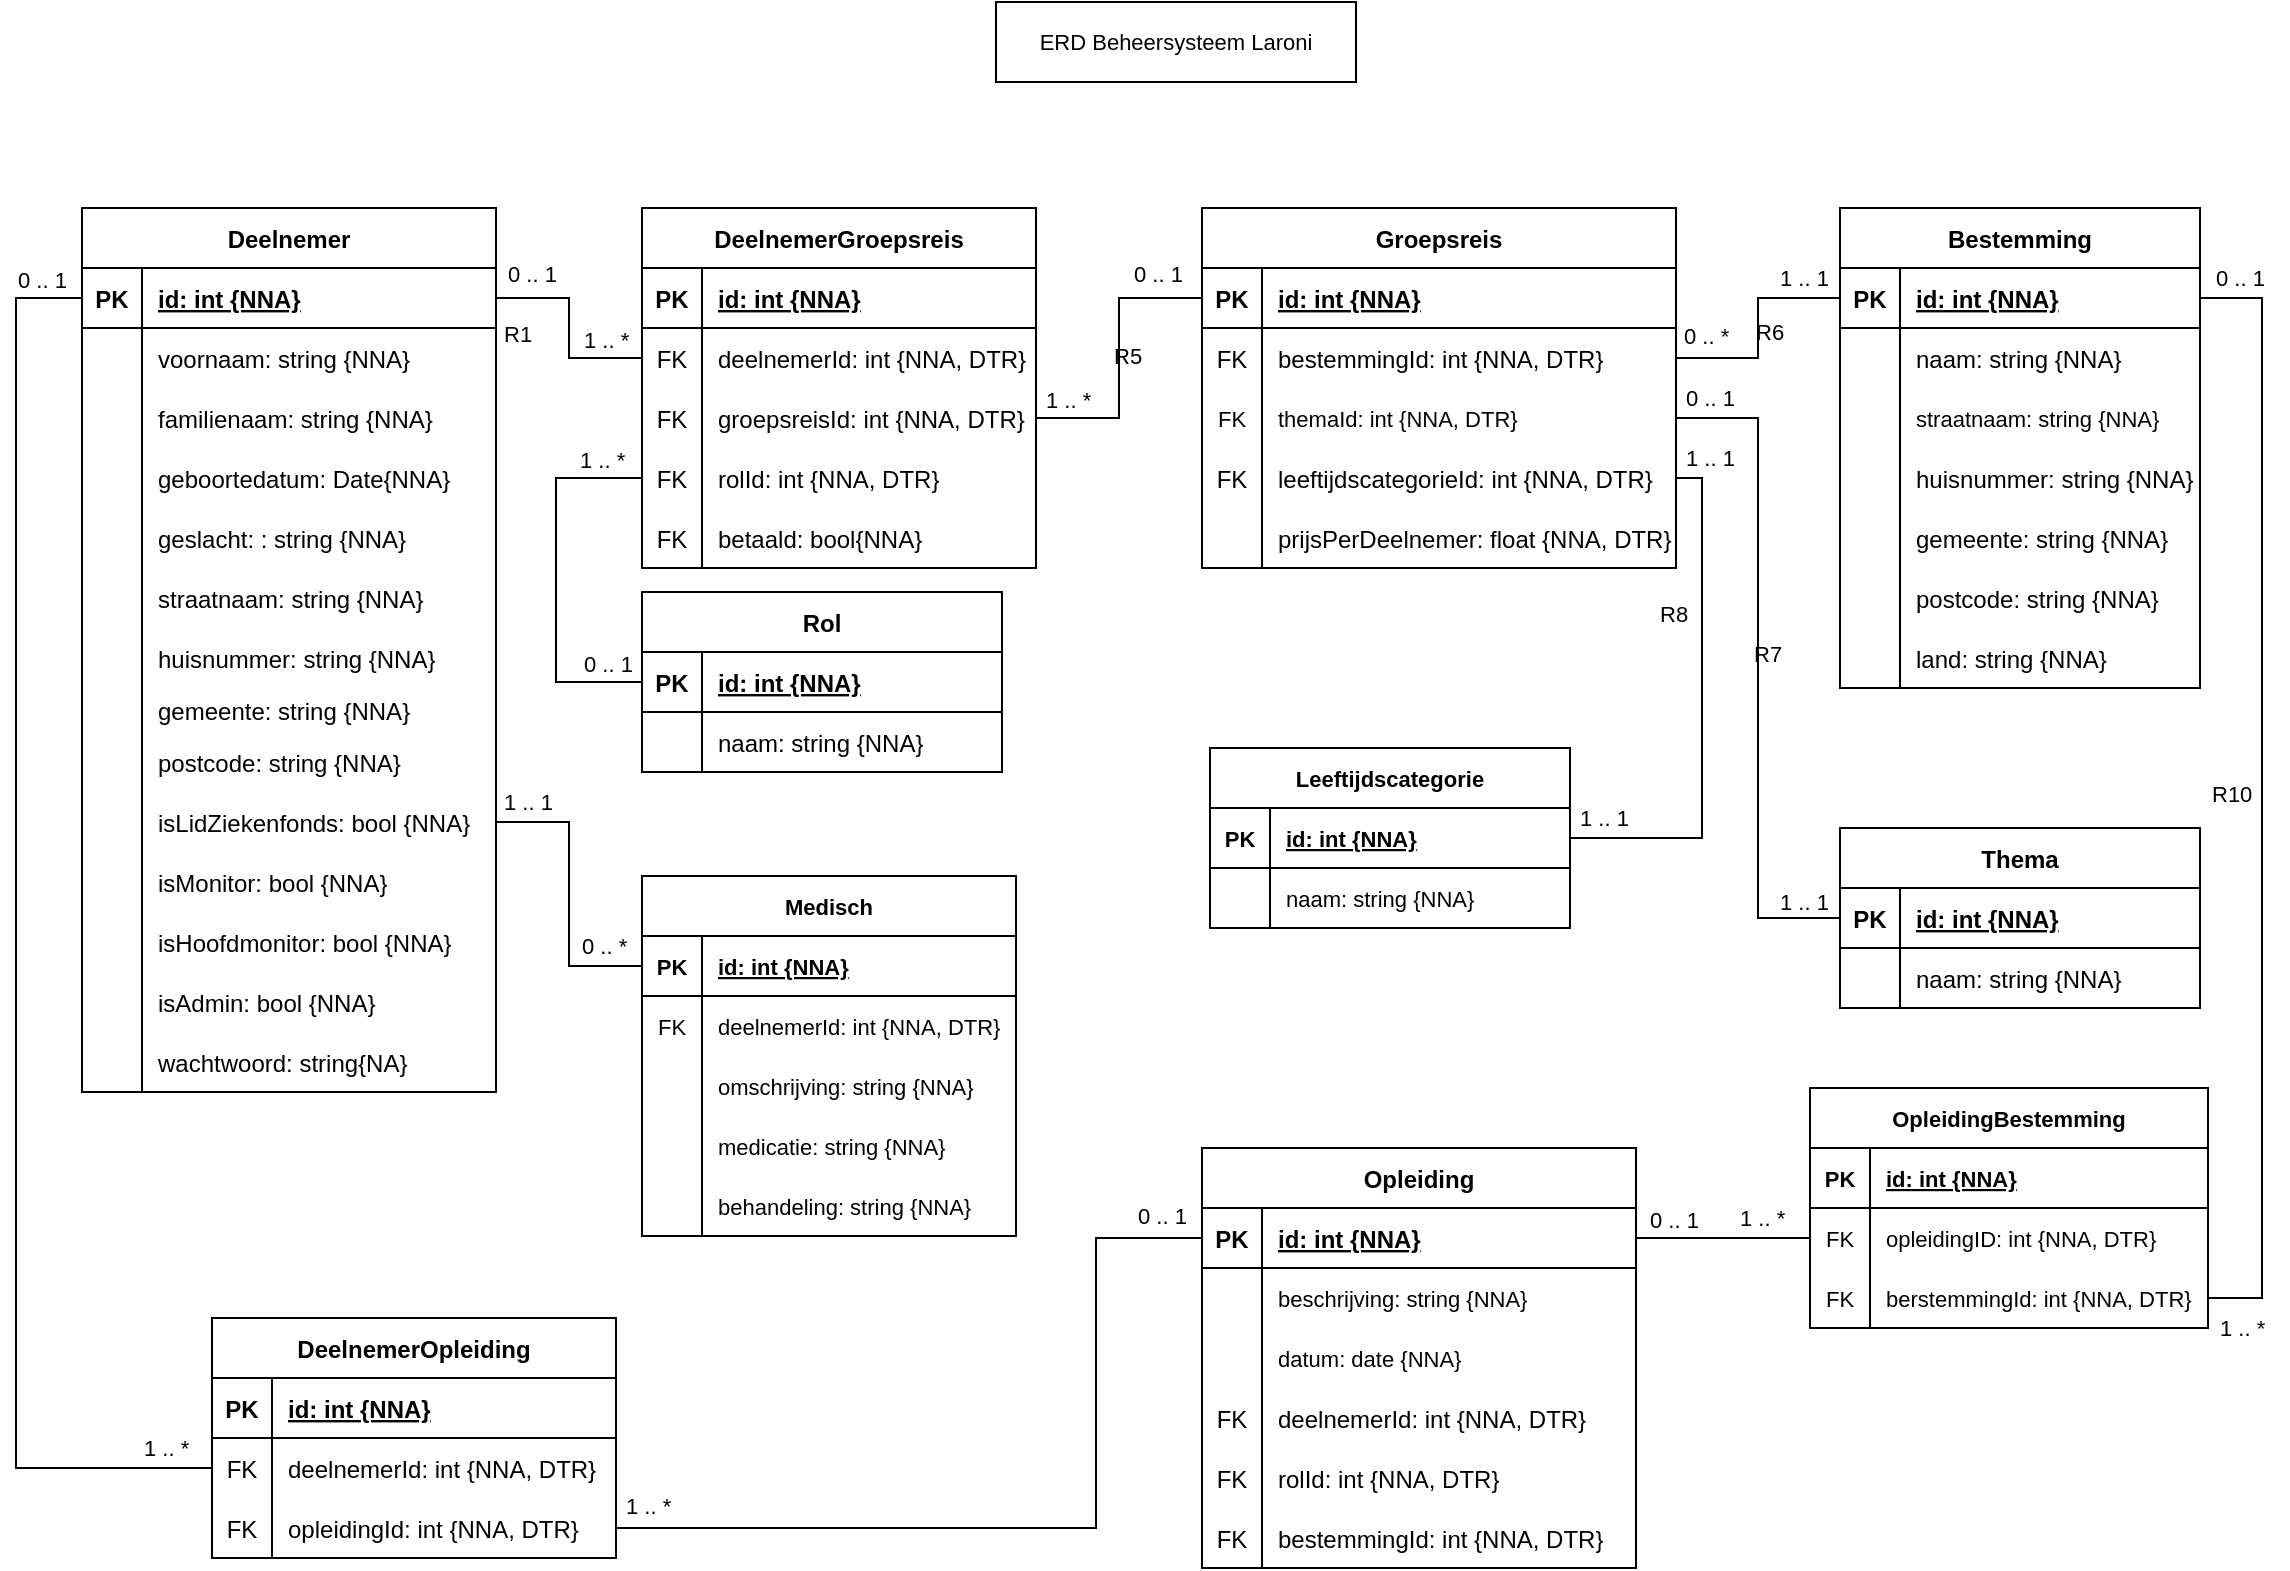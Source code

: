 <mxfile version="21.2.8" type="device">
  <diagram name="Pagina-1" id="-iKXJ7vpiP9KjXeJj10p">
    <mxGraphModel dx="1658" dy="820" grid="1" gridSize="10" guides="1" tooltips="1" connect="1" arrows="1" fold="1" page="1" pageScale="1" pageWidth="1169" pageHeight="827" math="0" shadow="0">
      <root>
        <mxCell id="0" />
        <mxCell id="1" parent="0" />
        <mxCell id="9DzuS08SsGnPD-QDSb7H-27" value="Bestemming" style="shape=table;startSize=30;container=1;collapsible=1;childLayout=tableLayout;fixedRows=1;rowLines=0;fontStyle=1;align=center;resizeLast=1;" parent="1" vertex="1">
          <mxGeometry x="932" y="118" width="180" height="240" as="geometry" />
        </mxCell>
        <mxCell id="9DzuS08SsGnPD-QDSb7H-28" value="" style="shape=tableRow;horizontal=0;startSize=0;swimlaneHead=0;swimlaneBody=0;fillColor=none;collapsible=0;dropTarget=0;points=[[0,0.5],[1,0.5]];portConstraint=eastwest;top=0;left=0;right=0;bottom=1;" parent="9DzuS08SsGnPD-QDSb7H-27" vertex="1">
          <mxGeometry y="30" width="180" height="30" as="geometry" />
        </mxCell>
        <mxCell id="9DzuS08SsGnPD-QDSb7H-29" value="PK" style="shape=partialRectangle;connectable=0;fillColor=none;top=0;left=0;bottom=0;right=0;fontStyle=1;overflow=hidden;" parent="9DzuS08SsGnPD-QDSb7H-28" vertex="1">
          <mxGeometry width="30" height="30" as="geometry">
            <mxRectangle width="30" height="30" as="alternateBounds" />
          </mxGeometry>
        </mxCell>
        <mxCell id="9DzuS08SsGnPD-QDSb7H-30" value="id: int {NNA}" style="shape=partialRectangle;connectable=0;fillColor=none;top=0;left=0;bottom=0;right=0;align=left;spacingLeft=6;fontStyle=5;overflow=hidden;" parent="9DzuS08SsGnPD-QDSb7H-28" vertex="1">
          <mxGeometry x="30" width="150" height="30" as="geometry">
            <mxRectangle width="150" height="30" as="alternateBounds" />
          </mxGeometry>
        </mxCell>
        <mxCell id="9DzuS08SsGnPD-QDSb7H-31" value="" style="shape=tableRow;horizontal=0;startSize=0;swimlaneHead=0;swimlaneBody=0;fillColor=none;collapsible=0;dropTarget=0;points=[[0,0.5],[1,0.5]];portConstraint=eastwest;top=0;left=0;right=0;bottom=0;" parent="9DzuS08SsGnPD-QDSb7H-27" vertex="1">
          <mxGeometry y="60" width="180" height="30" as="geometry" />
        </mxCell>
        <mxCell id="9DzuS08SsGnPD-QDSb7H-32" value="" style="shape=partialRectangle;connectable=0;fillColor=none;top=0;left=0;bottom=0;right=0;editable=1;overflow=hidden;" parent="9DzuS08SsGnPD-QDSb7H-31" vertex="1">
          <mxGeometry width="30" height="30" as="geometry">
            <mxRectangle width="30" height="30" as="alternateBounds" />
          </mxGeometry>
        </mxCell>
        <mxCell id="9DzuS08SsGnPD-QDSb7H-33" value="naam: string {NNA}" style="shape=partialRectangle;connectable=0;fillColor=none;top=0;left=0;bottom=0;right=0;align=left;spacingLeft=6;overflow=hidden;" parent="9DzuS08SsGnPD-QDSb7H-31" vertex="1">
          <mxGeometry x="30" width="150" height="30" as="geometry">
            <mxRectangle width="150" height="30" as="alternateBounds" />
          </mxGeometry>
        </mxCell>
        <mxCell id="vKhlOQj3s0h7kze5yhqw-60" value="" style="shape=tableRow;horizontal=0;startSize=0;swimlaneHead=0;swimlaneBody=0;fillColor=none;collapsible=0;dropTarget=0;points=[[0,0.5],[1,0.5]];portConstraint=eastwest;top=0;left=0;right=0;bottom=0;fontFamily=Helvetica;fontSize=11;fontColor=default;" parent="9DzuS08SsGnPD-QDSb7H-27" vertex="1">
          <mxGeometry y="90" width="180" height="30" as="geometry" />
        </mxCell>
        <mxCell id="vKhlOQj3s0h7kze5yhqw-61" value="" style="shape=partialRectangle;connectable=0;fillColor=none;top=0;left=0;bottom=0;right=0;editable=1;overflow=hidden;fontFamily=Helvetica;fontSize=11;fontColor=default;" parent="vKhlOQj3s0h7kze5yhqw-60" vertex="1">
          <mxGeometry width="30" height="30" as="geometry">
            <mxRectangle width="30" height="30" as="alternateBounds" />
          </mxGeometry>
        </mxCell>
        <mxCell id="vKhlOQj3s0h7kze5yhqw-62" value="straatnaam: string {NNA}" style="shape=partialRectangle;connectable=0;fillColor=none;top=0;left=0;bottom=0;right=0;align=left;spacingLeft=6;overflow=hidden;fontFamily=Helvetica;fontSize=11;fontColor=default;" parent="vKhlOQj3s0h7kze5yhqw-60" vertex="1">
          <mxGeometry x="30" width="150" height="30" as="geometry">
            <mxRectangle width="150" height="30" as="alternateBounds" />
          </mxGeometry>
        </mxCell>
        <mxCell id="9DzuS08SsGnPD-QDSb7H-170" value="" style="shape=tableRow;horizontal=0;startSize=0;swimlaneHead=0;swimlaneBody=0;fillColor=none;collapsible=0;dropTarget=0;points=[[0,0.5],[1,0.5]];portConstraint=eastwest;top=0;left=0;right=0;bottom=0;" parent="9DzuS08SsGnPD-QDSb7H-27" vertex="1">
          <mxGeometry y="120" width="180" height="30" as="geometry" />
        </mxCell>
        <mxCell id="9DzuS08SsGnPD-QDSb7H-171" value="" style="shape=partialRectangle;connectable=0;fillColor=none;top=0;left=0;bottom=0;right=0;editable=1;overflow=hidden;" parent="9DzuS08SsGnPD-QDSb7H-170" vertex="1">
          <mxGeometry width="30" height="30" as="geometry">
            <mxRectangle width="30" height="30" as="alternateBounds" />
          </mxGeometry>
        </mxCell>
        <mxCell id="9DzuS08SsGnPD-QDSb7H-172" value="huisnummer: string {NNA}" style="shape=partialRectangle;connectable=0;fillColor=none;top=0;left=0;bottom=0;right=0;align=left;spacingLeft=6;overflow=hidden;" parent="9DzuS08SsGnPD-QDSb7H-170" vertex="1">
          <mxGeometry x="30" width="150" height="30" as="geometry">
            <mxRectangle width="150" height="30" as="alternateBounds" />
          </mxGeometry>
        </mxCell>
        <mxCell id="9DzuS08SsGnPD-QDSb7H-34" value="" style="shape=tableRow;horizontal=0;startSize=0;swimlaneHead=0;swimlaneBody=0;fillColor=none;collapsible=0;dropTarget=0;points=[[0,0.5],[1,0.5]];portConstraint=eastwest;top=0;left=0;right=0;bottom=0;" parent="9DzuS08SsGnPD-QDSb7H-27" vertex="1">
          <mxGeometry y="150" width="180" height="30" as="geometry" />
        </mxCell>
        <mxCell id="9DzuS08SsGnPD-QDSb7H-35" value="" style="shape=partialRectangle;connectable=0;fillColor=none;top=0;left=0;bottom=0;right=0;editable=1;overflow=hidden;" parent="9DzuS08SsGnPD-QDSb7H-34" vertex="1">
          <mxGeometry width="30" height="30" as="geometry">
            <mxRectangle width="30" height="30" as="alternateBounds" />
          </mxGeometry>
        </mxCell>
        <mxCell id="9DzuS08SsGnPD-QDSb7H-36" value="gemeente: string {NNA}" style="shape=partialRectangle;connectable=0;fillColor=none;top=0;left=0;bottom=0;right=0;align=left;spacingLeft=6;overflow=hidden;" parent="9DzuS08SsGnPD-QDSb7H-34" vertex="1">
          <mxGeometry x="30" width="150" height="30" as="geometry">
            <mxRectangle width="150" height="30" as="alternateBounds" />
          </mxGeometry>
        </mxCell>
        <mxCell id="9DzuS08SsGnPD-QDSb7H-174" value="" style="shape=tableRow;horizontal=0;startSize=0;swimlaneHead=0;swimlaneBody=0;fillColor=none;collapsible=0;dropTarget=0;points=[[0,0.5],[1,0.5]];portConstraint=eastwest;top=0;left=0;right=0;bottom=0;" parent="9DzuS08SsGnPD-QDSb7H-27" vertex="1">
          <mxGeometry y="180" width="180" height="30" as="geometry" />
        </mxCell>
        <mxCell id="9DzuS08SsGnPD-QDSb7H-175" value="" style="shape=partialRectangle;connectable=0;fillColor=none;top=0;left=0;bottom=0;right=0;editable=1;overflow=hidden;" parent="9DzuS08SsGnPD-QDSb7H-174" vertex="1">
          <mxGeometry width="30" height="30" as="geometry">
            <mxRectangle width="30" height="30" as="alternateBounds" />
          </mxGeometry>
        </mxCell>
        <mxCell id="9DzuS08SsGnPD-QDSb7H-176" value="postcode: string {NNA}" style="shape=partialRectangle;connectable=0;fillColor=none;top=0;left=0;bottom=0;right=0;align=left;spacingLeft=6;overflow=hidden;" parent="9DzuS08SsGnPD-QDSb7H-174" vertex="1">
          <mxGeometry x="30" width="150" height="30" as="geometry">
            <mxRectangle width="150" height="30" as="alternateBounds" />
          </mxGeometry>
        </mxCell>
        <mxCell id="9DzuS08SsGnPD-QDSb7H-37" value="" style="shape=tableRow;horizontal=0;startSize=0;swimlaneHead=0;swimlaneBody=0;fillColor=none;collapsible=0;dropTarget=0;points=[[0,0.5],[1,0.5]];portConstraint=eastwest;top=0;left=0;right=0;bottom=0;" parent="9DzuS08SsGnPD-QDSb7H-27" vertex="1">
          <mxGeometry y="210" width="180" height="30" as="geometry" />
        </mxCell>
        <mxCell id="9DzuS08SsGnPD-QDSb7H-38" value="" style="shape=partialRectangle;connectable=0;fillColor=none;top=0;left=0;bottom=0;right=0;editable=1;overflow=hidden;" parent="9DzuS08SsGnPD-QDSb7H-37" vertex="1">
          <mxGeometry width="30" height="30" as="geometry">
            <mxRectangle width="30" height="30" as="alternateBounds" />
          </mxGeometry>
        </mxCell>
        <mxCell id="9DzuS08SsGnPD-QDSb7H-39" value="land: string {NNA}" style="shape=partialRectangle;connectable=0;fillColor=none;top=0;left=0;bottom=0;right=0;align=left;spacingLeft=6;overflow=hidden;" parent="9DzuS08SsGnPD-QDSb7H-37" vertex="1">
          <mxGeometry x="30" width="150" height="30" as="geometry">
            <mxRectangle width="150" height="30" as="alternateBounds" />
          </mxGeometry>
        </mxCell>
        <mxCell id="9DzuS08SsGnPD-QDSb7H-53" value="Opleiding" style="shape=table;startSize=30;container=1;collapsible=1;childLayout=tableLayout;fixedRows=1;rowLines=0;fontStyle=1;align=center;resizeLast=1;" parent="1" vertex="1">
          <mxGeometry x="613" y="588" width="217" height="210" as="geometry" />
        </mxCell>
        <mxCell id="9DzuS08SsGnPD-QDSb7H-54" value="" style="shape=tableRow;horizontal=0;startSize=0;swimlaneHead=0;swimlaneBody=0;fillColor=none;collapsible=0;dropTarget=0;points=[[0,0.5],[1,0.5]];portConstraint=eastwest;top=0;left=0;right=0;bottom=1;" parent="9DzuS08SsGnPD-QDSb7H-53" vertex="1">
          <mxGeometry y="30" width="217" height="30" as="geometry" />
        </mxCell>
        <mxCell id="9DzuS08SsGnPD-QDSb7H-55" value="PK" style="shape=partialRectangle;connectable=0;fillColor=none;top=0;left=0;bottom=0;right=0;fontStyle=1;overflow=hidden;" parent="9DzuS08SsGnPD-QDSb7H-54" vertex="1">
          <mxGeometry width="30" height="30" as="geometry">
            <mxRectangle width="30" height="30" as="alternateBounds" />
          </mxGeometry>
        </mxCell>
        <mxCell id="9DzuS08SsGnPD-QDSb7H-56" value="id: int {NNA}" style="shape=partialRectangle;connectable=0;fillColor=none;top=0;left=0;bottom=0;right=0;align=left;spacingLeft=6;fontStyle=5;overflow=hidden;" parent="9DzuS08SsGnPD-QDSb7H-54" vertex="1">
          <mxGeometry x="30" width="187" height="30" as="geometry">
            <mxRectangle width="187" height="30" as="alternateBounds" />
          </mxGeometry>
        </mxCell>
        <mxCell id="yqq7g0ix0ci-RaBseAdw-11" value="" style="shape=tableRow;horizontal=0;startSize=0;swimlaneHead=0;swimlaneBody=0;fillColor=none;collapsible=0;dropTarget=0;points=[[0,0.5],[1,0.5]];portConstraint=eastwest;top=0;left=0;right=0;bottom=0;fontFamily=Helvetica;fontSize=11;fontColor=default;" parent="9DzuS08SsGnPD-QDSb7H-53" vertex="1">
          <mxGeometry y="60" width="217" height="30" as="geometry" />
        </mxCell>
        <mxCell id="yqq7g0ix0ci-RaBseAdw-12" value="" style="shape=partialRectangle;connectable=0;fillColor=none;top=0;left=0;bottom=0;right=0;editable=1;overflow=hidden;fontFamily=Helvetica;fontSize=11;fontColor=default;" parent="yqq7g0ix0ci-RaBseAdw-11" vertex="1">
          <mxGeometry width="30" height="30" as="geometry">
            <mxRectangle width="30" height="30" as="alternateBounds" />
          </mxGeometry>
        </mxCell>
        <mxCell id="yqq7g0ix0ci-RaBseAdw-13" value="beschrijving: string {NNA}" style="shape=partialRectangle;connectable=0;fillColor=none;top=0;left=0;bottom=0;right=0;align=left;spacingLeft=6;overflow=hidden;fontFamily=Helvetica;fontSize=11;fontColor=default;" parent="yqq7g0ix0ci-RaBseAdw-11" vertex="1">
          <mxGeometry x="30" width="187" height="30" as="geometry">
            <mxRectangle width="187" height="30" as="alternateBounds" />
          </mxGeometry>
        </mxCell>
        <mxCell id="vKhlOQj3s0h7kze5yhqw-35" value="" style="shape=tableRow;horizontal=0;startSize=0;swimlaneHead=0;swimlaneBody=0;fillColor=none;collapsible=0;dropTarget=0;points=[[0,0.5],[1,0.5]];portConstraint=eastwest;top=0;left=0;right=0;bottom=0;fontFamily=Helvetica;fontSize=11;fontColor=default;" parent="9DzuS08SsGnPD-QDSb7H-53" vertex="1">
          <mxGeometry y="90" width="217" height="30" as="geometry" />
        </mxCell>
        <mxCell id="vKhlOQj3s0h7kze5yhqw-36" value="" style="shape=partialRectangle;connectable=0;fillColor=none;top=0;left=0;bottom=0;right=0;editable=1;overflow=hidden;fontFamily=Helvetica;fontSize=11;fontColor=default;" parent="vKhlOQj3s0h7kze5yhqw-35" vertex="1">
          <mxGeometry width="30" height="30" as="geometry">
            <mxRectangle width="30" height="30" as="alternateBounds" />
          </mxGeometry>
        </mxCell>
        <mxCell id="vKhlOQj3s0h7kze5yhqw-37" value="datum: date {NNA}" style="shape=partialRectangle;connectable=0;fillColor=none;top=0;left=0;bottom=0;right=0;align=left;spacingLeft=6;overflow=hidden;fontFamily=Helvetica;fontSize=11;fontColor=default;" parent="vKhlOQj3s0h7kze5yhqw-35" vertex="1">
          <mxGeometry x="30" width="187" height="30" as="geometry">
            <mxRectangle width="187" height="30" as="alternateBounds" />
          </mxGeometry>
        </mxCell>
        <mxCell id="9DzuS08SsGnPD-QDSb7H-57" value="" style="shape=tableRow;horizontal=0;startSize=0;swimlaneHead=0;swimlaneBody=0;fillColor=none;collapsible=0;dropTarget=0;points=[[0,0.5],[1,0.5]];portConstraint=eastwest;top=0;left=0;right=0;bottom=0;" parent="9DzuS08SsGnPD-QDSb7H-53" vertex="1">
          <mxGeometry y="120" width="217" height="30" as="geometry" />
        </mxCell>
        <mxCell id="9DzuS08SsGnPD-QDSb7H-58" value="FK" style="shape=partialRectangle;connectable=0;fillColor=none;top=0;left=0;bottom=0;right=0;editable=1;overflow=hidden;" parent="9DzuS08SsGnPD-QDSb7H-57" vertex="1">
          <mxGeometry width="30" height="30" as="geometry">
            <mxRectangle width="30" height="30" as="alternateBounds" />
          </mxGeometry>
        </mxCell>
        <mxCell id="9DzuS08SsGnPD-QDSb7H-59" value="deelnemerId: int {NNA, DTR}" style="shape=partialRectangle;connectable=0;fillColor=none;top=0;left=0;bottom=0;right=0;align=left;spacingLeft=6;overflow=hidden;" parent="9DzuS08SsGnPD-QDSb7H-57" vertex="1">
          <mxGeometry x="30" width="187" height="30" as="geometry">
            <mxRectangle width="187" height="30" as="alternateBounds" />
          </mxGeometry>
        </mxCell>
        <mxCell id="9DzuS08SsGnPD-QDSb7H-60" value="" style="shape=tableRow;horizontal=0;startSize=0;swimlaneHead=0;swimlaneBody=0;fillColor=none;collapsible=0;dropTarget=0;points=[[0,0.5],[1,0.5]];portConstraint=eastwest;top=0;left=0;right=0;bottom=0;" parent="9DzuS08SsGnPD-QDSb7H-53" vertex="1">
          <mxGeometry y="150" width="217" height="30" as="geometry" />
        </mxCell>
        <mxCell id="9DzuS08SsGnPD-QDSb7H-61" value="FK" style="shape=partialRectangle;connectable=0;fillColor=none;top=0;left=0;bottom=0;right=0;editable=1;overflow=hidden;" parent="9DzuS08SsGnPD-QDSb7H-60" vertex="1">
          <mxGeometry width="30" height="30" as="geometry">
            <mxRectangle width="30" height="30" as="alternateBounds" />
          </mxGeometry>
        </mxCell>
        <mxCell id="9DzuS08SsGnPD-QDSb7H-62" value="rolId: int {NNA, DTR}" style="shape=partialRectangle;connectable=0;fillColor=none;top=0;left=0;bottom=0;right=0;align=left;spacingLeft=6;overflow=hidden;" parent="9DzuS08SsGnPD-QDSb7H-60" vertex="1">
          <mxGeometry x="30" width="187" height="30" as="geometry">
            <mxRectangle width="187" height="30" as="alternateBounds" />
          </mxGeometry>
        </mxCell>
        <mxCell id="9DzuS08SsGnPD-QDSb7H-63" value="" style="shape=tableRow;horizontal=0;startSize=0;swimlaneHead=0;swimlaneBody=0;fillColor=none;collapsible=0;dropTarget=0;points=[[0,0.5],[1,0.5]];portConstraint=eastwest;top=0;left=0;right=0;bottom=0;" parent="9DzuS08SsGnPD-QDSb7H-53" vertex="1">
          <mxGeometry y="180" width="217" height="30" as="geometry" />
        </mxCell>
        <mxCell id="9DzuS08SsGnPD-QDSb7H-64" value="FK" style="shape=partialRectangle;connectable=0;fillColor=none;top=0;left=0;bottom=0;right=0;editable=1;overflow=hidden;" parent="9DzuS08SsGnPD-QDSb7H-63" vertex="1">
          <mxGeometry width="30" height="30" as="geometry">
            <mxRectangle width="30" height="30" as="alternateBounds" />
          </mxGeometry>
        </mxCell>
        <mxCell id="9DzuS08SsGnPD-QDSb7H-65" value="bestemmingId: int {NNA, DTR}" style="shape=partialRectangle;connectable=0;fillColor=none;top=0;left=0;bottom=0;right=0;align=left;spacingLeft=6;overflow=hidden;" parent="9DzuS08SsGnPD-QDSb7H-63" vertex="1">
          <mxGeometry x="30" width="187" height="30" as="geometry">
            <mxRectangle width="187" height="30" as="alternateBounds" />
          </mxGeometry>
        </mxCell>
        <mxCell id="9DzuS08SsGnPD-QDSb7H-66" value="Deelnemer" style="shape=table;startSize=30;container=1;collapsible=1;childLayout=tableLayout;fixedRows=1;rowLines=0;fontStyle=1;align=center;resizeLast=1;" parent="1" vertex="1">
          <mxGeometry x="53" y="118" width="207" height="442" as="geometry" />
        </mxCell>
        <mxCell id="9DzuS08SsGnPD-QDSb7H-67" value="" style="shape=tableRow;horizontal=0;startSize=0;swimlaneHead=0;swimlaneBody=0;fillColor=none;collapsible=0;dropTarget=0;points=[[0,0.5],[1,0.5]];portConstraint=eastwest;top=0;left=0;right=0;bottom=1;" parent="9DzuS08SsGnPD-QDSb7H-66" vertex="1">
          <mxGeometry y="30" width="207" height="30" as="geometry" />
        </mxCell>
        <mxCell id="9DzuS08SsGnPD-QDSb7H-68" value="PK" style="shape=partialRectangle;connectable=0;fillColor=none;top=0;left=0;bottom=0;right=0;fontStyle=1;overflow=hidden;" parent="9DzuS08SsGnPD-QDSb7H-67" vertex="1">
          <mxGeometry width="30" height="30" as="geometry">
            <mxRectangle width="30" height="30" as="alternateBounds" />
          </mxGeometry>
        </mxCell>
        <mxCell id="9DzuS08SsGnPD-QDSb7H-69" value="id: int {NNA}" style="shape=partialRectangle;connectable=0;fillColor=none;top=0;left=0;bottom=0;right=0;align=left;spacingLeft=6;fontStyle=5;overflow=hidden;" parent="9DzuS08SsGnPD-QDSb7H-67" vertex="1">
          <mxGeometry x="30" width="177" height="30" as="geometry">
            <mxRectangle width="177" height="30" as="alternateBounds" />
          </mxGeometry>
        </mxCell>
        <mxCell id="9DzuS08SsGnPD-QDSb7H-70" value="" style="shape=tableRow;horizontal=0;startSize=0;swimlaneHead=0;swimlaneBody=0;fillColor=none;collapsible=0;dropTarget=0;points=[[0,0.5],[1,0.5]];portConstraint=eastwest;top=0;left=0;right=0;bottom=0;" parent="9DzuS08SsGnPD-QDSb7H-66" vertex="1">
          <mxGeometry y="60" width="207" height="30" as="geometry" />
        </mxCell>
        <mxCell id="9DzuS08SsGnPD-QDSb7H-71" value="" style="shape=partialRectangle;connectable=0;fillColor=none;top=0;left=0;bottom=0;right=0;editable=1;overflow=hidden;" parent="9DzuS08SsGnPD-QDSb7H-70" vertex="1">
          <mxGeometry width="30" height="30" as="geometry">
            <mxRectangle width="30" height="30" as="alternateBounds" />
          </mxGeometry>
        </mxCell>
        <mxCell id="9DzuS08SsGnPD-QDSb7H-72" value="voornaam: string {NNA}" style="shape=partialRectangle;connectable=0;fillColor=none;top=0;left=0;bottom=0;right=0;align=left;spacingLeft=6;overflow=hidden;" parent="9DzuS08SsGnPD-QDSb7H-70" vertex="1">
          <mxGeometry x="30" width="177" height="30" as="geometry">
            <mxRectangle width="177" height="30" as="alternateBounds" />
          </mxGeometry>
        </mxCell>
        <mxCell id="9DzuS08SsGnPD-QDSb7H-93" value="" style="shape=tableRow;horizontal=0;startSize=0;swimlaneHead=0;swimlaneBody=0;fillColor=none;collapsible=0;dropTarget=0;points=[[0,0.5],[1,0.5]];portConstraint=eastwest;top=0;left=0;right=0;bottom=0;" parent="9DzuS08SsGnPD-QDSb7H-66" vertex="1">
          <mxGeometry y="90" width="207" height="30" as="geometry" />
        </mxCell>
        <mxCell id="9DzuS08SsGnPD-QDSb7H-94" value="" style="shape=partialRectangle;connectable=0;fillColor=none;top=0;left=0;bottom=0;right=0;editable=1;overflow=hidden;" parent="9DzuS08SsGnPD-QDSb7H-93" vertex="1">
          <mxGeometry width="30" height="30" as="geometry">
            <mxRectangle width="30" height="30" as="alternateBounds" />
          </mxGeometry>
        </mxCell>
        <mxCell id="9DzuS08SsGnPD-QDSb7H-95" value="familienaam: string {NNA}" style="shape=partialRectangle;connectable=0;fillColor=none;top=0;left=0;bottom=0;right=0;align=left;spacingLeft=6;overflow=hidden;" parent="9DzuS08SsGnPD-QDSb7H-93" vertex="1">
          <mxGeometry x="30" width="177" height="30" as="geometry">
            <mxRectangle width="177" height="30" as="alternateBounds" />
          </mxGeometry>
        </mxCell>
        <mxCell id="9DzuS08SsGnPD-QDSb7H-99" value="" style="shape=tableRow;horizontal=0;startSize=0;swimlaneHead=0;swimlaneBody=0;fillColor=none;collapsible=0;dropTarget=0;points=[[0,0.5],[1,0.5]];portConstraint=eastwest;top=0;left=0;right=0;bottom=0;" parent="9DzuS08SsGnPD-QDSb7H-66" vertex="1">
          <mxGeometry y="120" width="207" height="30" as="geometry" />
        </mxCell>
        <mxCell id="9DzuS08SsGnPD-QDSb7H-100" value="" style="shape=partialRectangle;connectable=0;fillColor=none;top=0;left=0;bottom=0;right=0;editable=1;overflow=hidden;" parent="9DzuS08SsGnPD-QDSb7H-99" vertex="1">
          <mxGeometry width="30" height="30" as="geometry">
            <mxRectangle width="30" height="30" as="alternateBounds" />
          </mxGeometry>
        </mxCell>
        <mxCell id="9DzuS08SsGnPD-QDSb7H-101" value="geboortedatum: Date{NNA}" style="shape=partialRectangle;connectable=0;fillColor=none;top=0;left=0;bottom=0;right=0;align=left;spacingLeft=6;overflow=hidden;" parent="9DzuS08SsGnPD-QDSb7H-99" vertex="1">
          <mxGeometry x="30" width="177" height="30" as="geometry">
            <mxRectangle width="177" height="30" as="alternateBounds" />
          </mxGeometry>
        </mxCell>
        <mxCell id="9DzuS08SsGnPD-QDSb7H-102" value="" style="shape=tableRow;horizontal=0;startSize=0;swimlaneHead=0;swimlaneBody=0;fillColor=none;collapsible=0;dropTarget=0;points=[[0,0.5],[1,0.5]];portConstraint=eastwest;top=0;left=0;right=0;bottom=0;" parent="9DzuS08SsGnPD-QDSb7H-66" vertex="1">
          <mxGeometry y="150" width="207" height="30" as="geometry" />
        </mxCell>
        <mxCell id="9DzuS08SsGnPD-QDSb7H-103" value="" style="shape=partialRectangle;connectable=0;fillColor=none;top=0;left=0;bottom=0;right=0;editable=1;overflow=hidden;" parent="9DzuS08SsGnPD-QDSb7H-102" vertex="1">
          <mxGeometry width="30" height="30" as="geometry">
            <mxRectangle width="30" height="30" as="alternateBounds" />
          </mxGeometry>
        </mxCell>
        <mxCell id="9DzuS08SsGnPD-QDSb7H-104" value="geslacht: : string {NNA}" style="shape=partialRectangle;connectable=0;fillColor=none;top=0;left=0;bottom=0;right=0;align=left;spacingLeft=6;overflow=hidden;" parent="9DzuS08SsGnPD-QDSb7H-102" vertex="1">
          <mxGeometry x="30" width="177" height="30" as="geometry">
            <mxRectangle width="177" height="30" as="alternateBounds" />
          </mxGeometry>
        </mxCell>
        <mxCell id="9DzuS08SsGnPD-QDSb7H-149" value="" style="shape=tableRow;horizontal=0;startSize=0;swimlaneHead=0;swimlaneBody=0;fillColor=none;collapsible=0;dropTarget=0;points=[[0,0.5],[1,0.5]];portConstraint=eastwest;top=0;left=0;right=0;bottom=0;" parent="9DzuS08SsGnPD-QDSb7H-66" vertex="1">
          <mxGeometry y="180" width="207" height="30" as="geometry" />
        </mxCell>
        <mxCell id="9DzuS08SsGnPD-QDSb7H-150" value="" style="shape=partialRectangle;connectable=0;fillColor=none;top=0;left=0;bottom=0;right=0;editable=1;overflow=hidden;" parent="9DzuS08SsGnPD-QDSb7H-149" vertex="1">
          <mxGeometry width="30" height="30" as="geometry">
            <mxRectangle width="30" height="30" as="alternateBounds" />
          </mxGeometry>
        </mxCell>
        <mxCell id="9DzuS08SsGnPD-QDSb7H-151" value="straatnaam: string {NNA}" style="shape=partialRectangle;connectable=0;fillColor=none;top=0;left=0;bottom=0;right=0;align=left;spacingLeft=6;overflow=hidden;" parent="9DzuS08SsGnPD-QDSb7H-149" vertex="1">
          <mxGeometry x="30" width="177" height="30" as="geometry">
            <mxRectangle width="177" height="30" as="alternateBounds" />
          </mxGeometry>
        </mxCell>
        <mxCell id="9DzuS08SsGnPD-QDSb7H-152" value="" style="shape=tableRow;horizontal=0;startSize=0;swimlaneHead=0;swimlaneBody=0;fillColor=none;collapsible=0;dropTarget=0;points=[[0,0.5],[1,0.5]];portConstraint=eastwest;top=0;left=0;right=0;bottom=0;" parent="9DzuS08SsGnPD-QDSb7H-66" vertex="1">
          <mxGeometry y="210" width="207" height="30" as="geometry" />
        </mxCell>
        <mxCell id="9DzuS08SsGnPD-QDSb7H-153" value="" style="shape=partialRectangle;connectable=0;fillColor=none;top=0;left=0;bottom=0;right=0;editable=1;overflow=hidden;" parent="9DzuS08SsGnPD-QDSb7H-152" vertex="1">
          <mxGeometry width="30" height="30" as="geometry">
            <mxRectangle width="30" height="30" as="alternateBounds" />
          </mxGeometry>
        </mxCell>
        <mxCell id="9DzuS08SsGnPD-QDSb7H-154" value="huisnummer: string {NNA}" style="shape=partialRectangle;connectable=0;fillColor=none;top=0;left=0;bottom=0;right=0;align=left;spacingLeft=6;overflow=hidden;" parent="9DzuS08SsGnPD-QDSb7H-152" vertex="1">
          <mxGeometry x="30" width="177" height="30" as="geometry">
            <mxRectangle width="177" height="30" as="alternateBounds" />
          </mxGeometry>
        </mxCell>
        <mxCell id="9DzuS08SsGnPD-QDSb7H-96" value="" style="shape=tableRow;horizontal=0;startSize=0;swimlaneHead=0;swimlaneBody=0;fillColor=none;collapsible=0;dropTarget=0;points=[[0,0.5],[1,0.5]];portConstraint=eastwest;top=0;left=0;right=0;bottom=0;" parent="9DzuS08SsGnPD-QDSb7H-66" vertex="1">
          <mxGeometry y="240" width="207" height="22" as="geometry" />
        </mxCell>
        <mxCell id="9DzuS08SsGnPD-QDSb7H-97" value="" style="shape=partialRectangle;connectable=0;fillColor=none;top=0;left=0;bottom=0;right=0;editable=1;overflow=hidden;" parent="9DzuS08SsGnPD-QDSb7H-96" vertex="1">
          <mxGeometry width="30" height="22" as="geometry">
            <mxRectangle width="30" height="22" as="alternateBounds" />
          </mxGeometry>
        </mxCell>
        <mxCell id="9DzuS08SsGnPD-QDSb7H-98" value="gemeente: string {NNA}" style="shape=partialRectangle;connectable=0;fillColor=none;top=0;left=0;bottom=0;right=0;align=left;spacingLeft=6;overflow=hidden;" parent="9DzuS08SsGnPD-QDSb7H-96" vertex="1">
          <mxGeometry x="30" width="177" height="22" as="geometry">
            <mxRectangle width="177" height="22" as="alternateBounds" />
          </mxGeometry>
        </mxCell>
        <mxCell id="9DzuS08SsGnPD-QDSb7H-159" value="" style="shape=tableRow;horizontal=0;startSize=0;swimlaneHead=0;swimlaneBody=0;fillColor=none;collapsible=0;dropTarget=0;points=[[0,0.5],[1,0.5]];portConstraint=eastwest;top=0;left=0;right=0;bottom=0;" parent="9DzuS08SsGnPD-QDSb7H-66" vertex="1">
          <mxGeometry y="262" width="207" height="30" as="geometry" />
        </mxCell>
        <mxCell id="9DzuS08SsGnPD-QDSb7H-160" value="" style="shape=partialRectangle;connectable=0;fillColor=none;top=0;left=0;bottom=0;right=0;editable=1;overflow=hidden;" parent="9DzuS08SsGnPD-QDSb7H-159" vertex="1">
          <mxGeometry width="30" height="30" as="geometry">
            <mxRectangle width="30" height="30" as="alternateBounds" />
          </mxGeometry>
        </mxCell>
        <mxCell id="9DzuS08SsGnPD-QDSb7H-161" value="postcode: string {NNA}" style="shape=partialRectangle;connectable=0;fillColor=none;top=0;left=0;bottom=0;right=0;align=left;spacingLeft=6;overflow=hidden;" parent="9DzuS08SsGnPD-QDSb7H-159" vertex="1">
          <mxGeometry x="30" width="177" height="30" as="geometry">
            <mxRectangle width="177" height="30" as="alternateBounds" />
          </mxGeometry>
        </mxCell>
        <mxCell id="9DzuS08SsGnPD-QDSb7H-108" value="" style="shape=tableRow;horizontal=0;startSize=0;swimlaneHead=0;swimlaneBody=0;fillColor=none;collapsible=0;dropTarget=0;points=[[0,0.5],[1,0.5]];portConstraint=eastwest;top=0;left=0;right=0;bottom=0;" parent="9DzuS08SsGnPD-QDSb7H-66" vertex="1">
          <mxGeometry y="292" width="207" height="30" as="geometry" />
        </mxCell>
        <mxCell id="9DzuS08SsGnPD-QDSb7H-109" value="" style="shape=partialRectangle;connectable=0;fillColor=none;top=0;left=0;bottom=0;right=0;editable=1;overflow=hidden;" parent="9DzuS08SsGnPD-QDSb7H-108" vertex="1">
          <mxGeometry width="30" height="30" as="geometry">
            <mxRectangle width="30" height="30" as="alternateBounds" />
          </mxGeometry>
        </mxCell>
        <mxCell id="9DzuS08SsGnPD-QDSb7H-110" value="isLidZiekenfonds: bool {NNA}" style="shape=partialRectangle;connectable=0;fillColor=none;top=0;left=0;bottom=0;right=0;align=left;spacingLeft=6;overflow=hidden;" parent="9DzuS08SsGnPD-QDSb7H-108" vertex="1">
          <mxGeometry x="30" width="177" height="30" as="geometry">
            <mxRectangle width="177" height="30" as="alternateBounds" />
          </mxGeometry>
        </mxCell>
        <mxCell id="IW17eLMsOM3_xvn3n9O6-5" value="" style="shape=tableRow;horizontal=0;startSize=0;swimlaneHead=0;swimlaneBody=0;fillColor=none;collapsible=0;dropTarget=0;points=[[0,0.5],[1,0.5]];portConstraint=eastwest;top=0;left=0;right=0;bottom=0;" parent="9DzuS08SsGnPD-QDSb7H-66" vertex="1">
          <mxGeometry y="322" width="207" height="30" as="geometry" />
        </mxCell>
        <mxCell id="IW17eLMsOM3_xvn3n9O6-6" value="" style="shape=partialRectangle;connectable=0;fillColor=none;top=0;left=0;bottom=0;right=0;editable=1;overflow=hidden;" parent="IW17eLMsOM3_xvn3n9O6-5" vertex="1">
          <mxGeometry width="30" height="30" as="geometry">
            <mxRectangle width="30" height="30" as="alternateBounds" />
          </mxGeometry>
        </mxCell>
        <mxCell id="IW17eLMsOM3_xvn3n9O6-7" value="isMonitor: bool {NNA}" style="shape=partialRectangle;connectable=0;fillColor=none;top=0;left=0;bottom=0;right=0;align=left;spacingLeft=6;overflow=hidden;" parent="IW17eLMsOM3_xvn3n9O6-5" vertex="1">
          <mxGeometry x="30" width="177" height="30" as="geometry">
            <mxRectangle width="177" height="30" as="alternateBounds" />
          </mxGeometry>
        </mxCell>
        <mxCell id="IW17eLMsOM3_xvn3n9O6-8" value="" style="shape=tableRow;horizontal=0;startSize=0;swimlaneHead=0;swimlaneBody=0;fillColor=none;collapsible=0;dropTarget=0;points=[[0,0.5],[1,0.5]];portConstraint=eastwest;top=0;left=0;right=0;bottom=0;" parent="9DzuS08SsGnPD-QDSb7H-66" vertex="1">
          <mxGeometry y="352" width="207" height="30" as="geometry" />
        </mxCell>
        <mxCell id="IW17eLMsOM3_xvn3n9O6-9" value="" style="shape=partialRectangle;connectable=0;fillColor=none;top=0;left=0;bottom=0;right=0;editable=1;overflow=hidden;" parent="IW17eLMsOM3_xvn3n9O6-8" vertex="1">
          <mxGeometry width="30" height="30" as="geometry">
            <mxRectangle width="30" height="30" as="alternateBounds" />
          </mxGeometry>
        </mxCell>
        <mxCell id="IW17eLMsOM3_xvn3n9O6-10" value="isHoofdmonitor: bool {NNA}" style="shape=partialRectangle;connectable=0;fillColor=none;top=0;left=0;bottom=0;right=0;align=left;spacingLeft=6;overflow=hidden;" parent="IW17eLMsOM3_xvn3n9O6-8" vertex="1">
          <mxGeometry x="30" width="177" height="30" as="geometry">
            <mxRectangle width="177" height="30" as="alternateBounds" />
          </mxGeometry>
        </mxCell>
        <mxCell id="9DzuS08SsGnPD-QDSb7H-190" value="" style="shape=tableRow;horizontal=0;startSize=0;swimlaneHead=0;swimlaneBody=0;fillColor=none;collapsible=0;dropTarget=0;points=[[0,0.5],[1,0.5]];portConstraint=eastwest;top=0;left=0;right=0;bottom=0;" parent="9DzuS08SsGnPD-QDSb7H-66" vertex="1">
          <mxGeometry y="382" width="207" height="30" as="geometry" />
        </mxCell>
        <mxCell id="9DzuS08SsGnPD-QDSb7H-191" value="" style="shape=partialRectangle;connectable=0;fillColor=none;top=0;left=0;bottom=0;right=0;editable=1;overflow=hidden;" parent="9DzuS08SsGnPD-QDSb7H-190" vertex="1">
          <mxGeometry width="30" height="30" as="geometry">
            <mxRectangle width="30" height="30" as="alternateBounds" />
          </mxGeometry>
        </mxCell>
        <mxCell id="9DzuS08SsGnPD-QDSb7H-192" value="isAdmin: bool {NNA}" style="shape=partialRectangle;connectable=0;fillColor=none;top=0;left=0;bottom=0;right=0;align=left;spacingLeft=6;overflow=hidden;" parent="9DzuS08SsGnPD-QDSb7H-190" vertex="1">
          <mxGeometry x="30" width="177" height="30" as="geometry">
            <mxRectangle width="177" height="30" as="alternateBounds" />
          </mxGeometry>
        </mxCell>
        <mxCell id="nM3ovBz4AfbNtc7KIetB-3" value="" style="shape=tableRow;horizontal=0;startSize=0;swimlaneHead=0;swimlaneBody=0;fillColor=none;collapsible=0;dropTarget=0;points=[[0,0.5],[1,0.5]];portConstraint=eastwest;top=0;left=0;right=0;bottom=0;" vertex="1" parent="9DzuS08SsGnPD-QDSb7H-66">
          <mxGeometry y="412" width="207" height="30" as="geometry" />
        </mxCell>
        <mxCell id="nM3ovBz4AfbNtc7KIetB-4" value="" style="shape=partialRectangle;connectable=0;fillColor=none;top=0;left=0;bottom=0;right=0;editable=1;overflow=hidden;" vertex="1" parent="nM3ovBz4AfbNtc7KIetB-3">
          <mxGeometry width="30" height="30" as="geometry">
            <mxRectangle width="30" height="30" as="alternateBounds" />
          </mxGeometry>
        </mxCell>
        <mxCell id="nM3ovBz4AfbNtc7KIetB-5" value="wachtwoord: string{NA}" style="shape=partialRectangle;connectable=0;fillColor=none;top=0;left=0;bottom=0;right=0;align=left;spacingLeft=6;overflow=hidden;" vertex="1" parent="nM3ovBz4AfbNtc7KIetB-3">
          <mxGeometry x="30" width="177" height="30" as="geometry">
            <mxRectangle width="177" height="30" as="alternateBounds" />
          </mxGeometry>
        </mxCell>
        <mxCell id="9DzuS08SsGnPD-QDSb7H-79" value="Groepsreis" style="shape=table;startSize=30;container=1;collapsible=1;childLayout=tableLayout;fixedRows=1;rowLines=0;fontStyle=1;align=center;resizeLast=1;" parent="1" vertex="1">
          <mxGeometry x="613" y="118" width="237" height="180" as="geometry" />
        </mxCell>
        <mxCell id="9DzuS08SsGnPD-QDSb7H-80" value="" style="shape=tableRow;horizontal=0;startSize=0;swimlaneHead=0;swimlaneBody=0;fillColor=none;collapsible=0;dropTarget=0;points=[[0,0.5],[1,0.5]];portConstraint=eastwest;top=0;left=0;right=0;bottom=1;" parent="9DzuS08SsGnPD-QDSb7H-79" vertex="1">
          <mxGeometry y="30" width="237" height="30" as="geometry" />
        </mxCell>
        <mxCell id="9DzuS08SsGnPD-QDSb7H-81" value="PK" style="shape=partialRectangle;connectable=0;fillColor=none;top=0;left=0;bottom=0;right=0;fontStyle=1;overflow=hidden;" parent="9DzuS08SsGnPD-QDSb7H-80" vertex="1">
          <mxGeometry width="30" height="30" as="geometry">
            <mxRectangle width="30" height="30" as="alternateBounds" />
          </mxGeometry>
        </mxCell>
        <mxCell id="9DzuS08SsGnPD-QDSb7H-82" value="id: int {NNA}" style="shape=partialRectangle;connectable=0;fillColor=none;top=0;left=0;bottom=0;right=0;align=left;spacingLeft=6;fontStyle=5;overflow=hidden;" parent="9DzuS08SsGnPD-QDSb7H-80" vertex="1">
          <mxGeometry x="30" width="207" height="30" as="geometry">
            <mxRectangle width="207" height="30" as="alternateBounds" />
          </mxGeometry>
        </mxCell>
        <mxCell id="9DzuS08SsGnPD-QDSb7H-83" value="" style="shape=tableRow;horizontal=0;startSize=0;swimlaneHead=0;swimlaneBody=0;fillColor=none;collapsible=0;dropTarget=0;points=[[0,0.5],[1,0.5]];portConstraint=eastwest;top=0;left=0;right=0;bottom=0;" parent="9DzuS08SsGnPD-QDSb7H-79" vertex="1">
          <mxGeometry y="60" width="237" height="30" as="geometry" />
        </mxCell>
        <mxCell id="9DzuS08SsGnPD-QDSb7H-84" value="FK" style="shape=partialRectangle;connectable=0;fillColor=none;top=0;left=0;bottom=0;right=0;editable=1;overflow=hidden;" parent="9DzuS08SsGnPD-QDSb7H-83" vertex="1">
          <mxGeometry width="30" height="30" as="geometry">
            <mxRectangle width="30" height="30" as="alternateBounds" />
          </mxGeometry>
        </mxCell>
        <mxCell id="9DzuS08SsGnPD-QDSb7H-85" value="bestemmingId: int {NNA, DTR}" style="shape=partialRectangle;connectable=0;fillColor=none;top=0;left=0;bottom=0;right=0;align=left;spacingLeft=6;overflow=hidden;" parent="9DzuS08SsGnPD-QDSb7H-83" vertex="1">
          <mxGeometry x="30" width="207" height="30" as="geometry">
            <mxRectangle width="207" height="30" as="alternateBounds" />
          </mxGeometry>
        </mxCell>
        <mxCell id="vKhlOQj3s0h7kze5yhqw-42" value="" style="shape=tableRow;horizontal=0;startSize=0;swimlaneHead=0;swimlaneBody=0;fillColor=none;collapsible=0;dropTarget=0;points=[[0,0.5],[1,0.5]];portConstraint=eastwest;top=0;left=0;right=0;bottom=0;fontFamily=Helvetica;fontSize=11;fontColor=default;" parent="9DzuS08SsGnPD-QDSb7H-79" vertex="1">
          <mxGeometry y="90" width="237" height="30" as="geometry" />
        </mxCell>
        <mxCell id="vKhlOQj3s0h7kze5yhqw-43" value="FK" style="shape=partialRectangle;connectable=0;fillColor=none;top=0;left=0;bottom=0;right=0;editable=1;overflow=hidden;fontFamily=Helvetica;fontSize=11;fontColor=default;" parent="vKhlOQj3s0h7kze5yhqw-42" vertex="1">
          <mxGeometry width="30" height="30" as="geometry">
            <mxRectangle width="30" height="30" as="alternateBounds" />
          </mxGeometry>
        </mxCell>
        <mxCell id="vKhlOQj3s0h7kze5yhqw-44" value="themaId: int {NNA, DTR}" style="shape=partialRectangle;connectable=0;fillColor=none;top=0;left=0;bottom=0;right=0;align=left;spacingLeft=6;overflow=hidden;fontFamily=Helvetica;fontSize=11;fontColor=default;" parent="vKhlOQj3s0h7kze5yhqw-42" vertex="1">
          <mxGeometry x="30" width="207" height="30" as="geometry">
            <mxRectangle width="207" height="30" as="alternateBounds" />
          </mxGeometry>
        </mxCell>
        <mxCell id="9DzuS08SsGnPD-QDSb7H-86" value="" style="shape=tableRow;horizontal=0;startSize=0;swimlaneHead=0;swimlaneBody=0;fillColor=none;collapsible=0;dropTarget=0;points=[[0,0.5],[1,0.5]];portConstraint=eastwest;top=0;left=0;right=0;bottom=0;" parent="9DzuS08SsGnPD-QDSb7H-79" vertex="1">
          <mxGeometry y="120" width="237" height="30" as="geometry" />
        </mxCell>
        <mxCell id="9DzuS08SsGnPD-QDSb7H-87" value="FK" style="shape=partialRectangle;connectable=0;fillColor=none;top=0;left=0;bottom=0;right=0;editable=1;overflow=hidden;" parent="9DzuS08SsGnPD-QDSb7H-86" vertex="1">
          <mxGeometry width="30" height="30" as="geometry">
            <mxRectangle width="30" height="30" as="alternateBounds" />
          </mxGeometry>
        </mxCell>
        <mxCell id="9DzuS08SsGnPD-QDSb7H-88" value="leeftijdscategorieId: int {NNA, DTR}" style="shape=partialRectangle;connectable=0;fillColor=none;top=0;left=0;bottom=0;right=0;align=left;spacingLeft=6;overflow=hidden;" parent="9DzuS08SsGnPD-QDSb7H-86" vertex="1">
          <mxGeometry x="30" width="207" height="30" as="geometry">
            <mxRectangle width="207" height="30" as="alternateBounds" />
          </mxGeometry>
        </mxCell>
        <mxCell id="9DzuS08SsGnPD-QDSb7H-89" value="" style="shape=tableRow;horizontal=0;startSize=0;swimlaneHead=0;swimlaneBody=0;fillColor=none;collapsible=0;dropTarget=0;points=[[0,0.5],[1,0.5]];portConstraint=eastwest;top=0;left=0;right=0;bottom=0;" parent="9DzuS08SsGnPD-QDSb7H-79" vertex="1">
          <mxGeometry y="150" width="237" height="30" as="geometry" />
        </mxCell>
        <mxCell id="9DzuS08SsGnPD-QDSb7H-90" value="" style="shape=partialRectangle;connectable=0;fillColor=none;top=0;left=0;bottom=0;right=0;editable=1;overflow=hidden;" parent="9DzuS08SsGnPD-QDSb7H-89" vertex="1">
          <mxGeometry width="30" height="30" as="geometry">
            <mxRectangle width="30" height="30" as="alternateBounds" />
          </mxGeometry>
        </mxCell>
        <mxCell id="9DzuS08SsGnPD-QDSb7H-91" value="prijsPerDeelnemer: float {NNA, DTR}" style="shape=partialRectangle;connectable=0;fillColor=none;top=0;left=0;bottom=0;right=0;align=left;spacingLeft=6;overflow=hidden;" parent="9DzuS08SsGnPD-QDSb7H-89" vertex="1">
          <mxGeometry x="30" width="207" height="30" as="geometry">
            <mxRectangle width="207" height="30" as="alternateBounds" />
          </mxGeometry>
        </mxCell>
        <mxCell id="9DzuS08SsGnPD-QDSb7H-117" value="DeelnemerGroepsreis" style="shape=table;startSize=30;container=1;collapsible=1;childLayout=tableLayout;fixedRows=1;rowLines=0;fontStyle=1;align=center;resizeLast=1;" parent="1" vertex="1">
          <mxGeometry x="333" y="118" width="197" height="180" as="geometry" />
        </mxCell>
        <mxCell id="9DzuS08SsGnPD-QDSb7H-118" value="" style="shape=tableRow;horizontal=0;startSize=0;swimlaneHead=0;swimlaneBody=0;fillColor=none;collapsible=0;dropTarget=0;points=[[0,0.5],[1,0.5]];portConstraint=eastwest;top=0;left=0;right=0;bottom=1;" parent="9DzuS08SsGnPD-QDSb7H-117" vertex="1">
          <mxGeometry y="30" width="197" height="30" as="geometry" />
        </mxCell>
        <mxCell id="9DzuS08SsGnPD-QDSb7H-119" value="PK" style="shape=partialRectangle;connectable=0;fillColor=none;top=0;left=0;bottom=0;right=0;fontStyle=1;overflow=hidden;" parent="9DzuS08SsGnPD-QDSb7H-118" vertex="1">
          <mxGeometry width="30" height="30" as="geometry">
            <mxRectangle width="30" height="30" as="alternateBounds" />
          </mxGeometry>
        </mxCell>
        <mxCell id="9DzuS08SsGnPD-QDSb7H-120" value="id: int {NNA}" style="shape=partialRectangle;connectable=0;fillColor=none;top=0;left=0;bottom=0;right=0;align=left;spacingLeft=6;fontStyle=5;overflow=hidden;" parent="9DzuS08SsGnPD-QDSb7H-118" vertex="1">
          <mxGeometry x="30" width="167" height="30" as="geometry">
            <mxRectangle width="167" height="30" as="alternateBounds" />
          </mxGeometry>
        </mxCell>
        <mxCell id="9DzuS08SsGnPD-QDSb7H-130" value="" style="shape=tableRow;horizontal=0;startSize=0;swimlaneHead=0;swimlaneBody=0;fillColor=none;collapsible=0;dropTarget=0;points=[[0,0.5],[1,0.5]];portConstraint=eastwest;top=0;left=0;right=0;bottom=0;" parent="9DzuS08SsGnPD-QDSb7H-117" vertex="1">
          <mxGeometry y="60" width="197" height="30" as="geometry" />
        </mxCell>
        <mxCell id="9DzuS08SsGnPD-QDSb7H-131" value="FK" style="shape=partialRectangle;connectable=0;fillColor=none;top=0;left=0;bottom=0;right=0;fontStyle=0;overflow=hidden;" parent="9DzuS08SsGnPD-QDSb7H-130" vertex="1">
          <mxGeometry width="30" height="30" as="geometry">
            <mxRectangle width="30" height="30" as="alternateBounds" />
          </mxGeometry>
        </mxCell>
        <mxCell id="9DzuS08SsGnPD-QDSb7H-132" value="deelnemerId: int {NNA, DTR}" style="shape=partialRectangle;connectable=0;fillColor=none;top=0;left=0;bottom=0;right=0;align=left;spacingLeft=6;fontStyle=0;overflow=hidden;" parent="9DzuS08SsGnPD-QDSb7H-130" vertex="1">
          <mxGeometry x="30" width="167" height="30" as="geometry">
            <mxRectangle width="167" height="30" as="alternateBounds" />
          </mxGeometry>
        </mxCell>
        <mxCell id="9DzuS08SsGnPD-QDSb7H-133" value="" style="shape=tableRow;horizontal=0;startSize=0;swimlaneHead=0;swimlaneBody=0;fillColor=none;collapsible=0;dropTarget=0;points=[[0,0.5],[1,0.5]];portConstraint=eastwest;top=0;left=0;right=0;bottom=0;" parent="9DzuS08SsGnPD-QDSb7H-117" vertex="1">
          <mxGeometry y="90" width="197" height="30" as="geometry" />
        </mxCell>
        <mxCell id="9DzuS08SsGnPD-QDSb7H-134" value="FK" style="shape=partialRectangle;connectable=0;fillColor=none;top=0;left=0;bottom=0;right=0;fontStyle=0;overflow=hidden;" parent="9DzuS08SsGnPD-QDSb7H-133" vertex="1">
          <mxGeometry width="30" height="30" as="geometry">
            <mxRectangle width="30" height="30" as="alternateBounds" />
          </mxGeometry>
        </mxCell>
        <mxCell id="9DzuS08SsGnPD-QDSb7H-135" value="groepsreisId: int {NNA, DTR}" style="shape=partialRectangle;connectable=0;fillColor=none;top=0;left=0;bottom=0;right=0;align=left;spacingLeft=6;fontStyle=0;overflow=hidden;" parent="9DzuS08SsGnPD-QDSb7H-133" vertex="1">
          <mxGeometry x="30" width="167" height="30" as="geometry">
            <mxRectangle width="167" height="30" as="alternateBounds" />
          </mxGeometry>
        </mxCell>
        <mxCell id="9DzuS08SsGnPD-QDSb7H-73" value="" style="shape=tableRow;horizontal=0;startSize=0;swimlaneHead=0;swimlaneBody=0;fillColor=none;collapsible=0;dropTarget=0;points=[[0,0.5],[1,0.5]];portConstraint=eastwest;top=0;left=0;right=0;bottom=0;" parent="9DzuS08SsGnPD-QDSb7H-117" vertex="1">
          <mxGeometry y="120" width="197" height="30" as="geometry" />
        </mxCell>
        <mxCell id="9DzuS08SsGnPD-QDSb7H-74" value="FK" style="shape=partialRectangle;connectable=0;fillColor=none;top=0;left=0;bottom=0;right=0;editable=1;overflow=hidden;" parent="9DzuS08SsGnPD-QDSb7H-73" vertex="1">
          <mxGeometry width="30" height="30" as="geometry">
            <mxRectangle width="30" height="30" as="alternateBounds" />
          </mxGeometry>
        </mxCell>
        <mxCell id="9DzuS08SsGnPD-QDSb7H-75" value="rolId: int {NNA, DTR}" style="shape=partialRectangle;connectable=0;fillColor=none;top=0;left=0;bottom=0;right=0;align=left;spacingLeft=6;overflow=hidden;" parent="9DzuS08SsGnPD-QDSb7H-73" vertex="1">
          <mxGeometry x="30" width="167" height="30" as="geometry">
            <mxRectangle width="167" height="30" as="alternateBounds" />
          </mxGeometry>
        </mxCell>
        <mxCell id="nM3ovBz4AfbNtc7KIetB-6" value="" style="shape=tableRow;horizontal=0;startSize=0;swimlaneHead=0;swimlaneBody=0;fillColor=none;collapsible=0;dropTarget=0;points=[[0,0.5],[1,0.5]];portConstraint=eastwest;top=0;left=0;right=0;bottom=0;" vertex="1" parent="9DzuS08SsGnPD-QDSb7H-117">
          <mxGeometry y="150" width="197" height="30" as="geometry" />
        </mxCell>
        <mxCell id="nM3ovBz4AfbNtc7KIetB-7" value="FK" style="shape=partialRectangle;connectable=0;fillColor=none;top=0;left=0;bottom=0;right=0;editable=1;overflow=hidden;" vertex="1" parent="nM3ovBz4AfbNtc7KIetB-6">
          <mxGeometry width="30" height="30" as="geometry">
            <mxRectangle width="30" height="30" as="alternateBounds" />
          </mxGeometry>
        </mxCell>
        <mxCell id="nM3ovBz4AfbNtc7KIetB-8" value="betaald: bool{NNA}" style="shape=partialRectangle;connectable=0;fillColor=none;top=0;left=0;bottom=0;right=0;align=left;spacingLeft=6;overflow=hidden;" vertex="1" parent="nM3ovBz4AfbNtc7KIetB-6">
          <mxGeometry x="30" width="167" height="30" as="geometry">
            <mxRectangle width="167" height="30" as="alternateBounds" />
          </mxGeometry>
        </mxCell>
        <mxCell id="9DzuS08SsGnPD-QDSb7H-177" value="Thema" style="shape=table;startSize=30;container=1;collapsible=1;childLayout=tableLayout;fixedRows=1;rowLines=0;fontStyle=1;align=center;resizeLast=1;" parent="1" vertex="1">
          <mxGeometry x="932" y="428" width="180" height="90" as="geometry" />
        </mxCell>
        <mxCell id="9DzuS08SsGnPD-QDSb7H-178" value="" style="shape=tableRow;horizontal=0;startSize=0;swimlaneHead=0;swimlaneBody=0;fillColor=none;collapsible=0;dropTarget=0;points=[[0,0.5],[1,0.5]];portConstraint=eastwest;top=0;left=0;right=0;bottom=1;" parent="9DzuS08SsGnPD-QDSb7H-177" vertex="1">
          <mxGeometry y="30" width="180" height="30" as="geometry" />
        </mxCell>
        <mxCell id="9DzuS08SsGnPD-QDSb7H-179" value="PK" style="shape=partialRectangle;connectable=0;fillColor=none;top=0;left=0;bottom=0;right=0;fontStyle=1;overflow=hidden;" parent="9DzuS08SsGnPD-QDSb7H-178" vertex="1">
          <mxGeometry width="30" height="30" as="geometry">
            <mxRectangle width="30" height="30" as="alternateBounds" />
          </mxGeometry>
        </mxCell>
        <mxCell id="9DzuS08SsGnPD-QDSb7H-180" value="id: int {NNA}" style="shape=partialRectangle;connectable=0;fillColor=none;top=0;left=0;bottom=0;right=0;align=left;spacingLeft=6;fontStyle=5;overflow=hidden;" parent="9DzuS08SsGnPD-QDSb7H-178" vertex="1">
          <mxGeometry x="30" width="150" height="30" as="geometry">
            <mxRectangle width="150" height="30" as="alternateBounds" />
          </mxGeometry>
        </mxCell>
        <mxCell id="9DzuS08SsGnPD-QDSb7H-181" value="" style="shape=tableRow;horizontal=0;startSize=0;swimlaneHead=0;swimlaneBody=0;fillColor=none;collapsible=0;dropTarget=0;points=[[0,0.5],[1,0.5]];portConstraint=eastwest;top=0;left=0;right=0;bottom=0;" parent="9DzuS08SsGnPD-QDSb7H-177" vertex="1">
          <mxGeometry y="60" width="180" height="30" as="geometry" />
        </mxCell>
        <mxCell id="9DzuS08SsGnPD-QDSb7H-182" value="" style="shape=partialRectangle;connectable=0;fillColor=none;top=0;left=0;bottom=0;right=0;editable=1;overflow=hidden;" parent="9DzuS08SsGnPD-QDSb7H-181" vertex="1">
          <mxGeometry width="30" height="30" as="geometry">
            <mxRectangle width="30" height="30" as="alternateBounds" />
          </mxGeometry>
        </mxCell>
        <mxCell id="9DzuS08SsGnPD-QDSb7H-183" value="naam: string {NNA}" style="shape=partialRectangle;connectable=0;fillColor=none;top=0;left=0;bottom=0;right=0;align=left;spacingLeft=6;overflow=hidden;" parent="9DzuS08SsGnPD-QDSb7H-181" vertex="1">
          <mxGeometry x="30" width="150" height="30" as="geometry">
            <mxRectangle width="150" height="30" as="alternateBounds" />
          </mxGeometry>
        </mxCell>
        <mxCell id="vKhlOQj3s0h7kze5yhqw-1" value="Rol" style="shape=table;startSize=30;container=1;collapsible=1;childLayout=tableLayout;fixedRows=1;rowLines=0;fontStyle=1;align=center;resizeLast=1;" parent="1" vertex="1">
          <mxGeometry x="333" y="310" width="180" height="90" as="geometry" />
        </mxCell>
        <mxCell id="vKhlOQj3s0h7kze5yhqw-2" value="" style="shape=tableRow;horizontal=0;startSize=0;swimlaneHead=0;swimlaneBody=0;fillColor=none;collapsible=0;dropTarget=0;points=[[0,0.5],[1,0.5]];portConstraint=eastwest;top=0;left=0;right=0;bottom=1;" parent="vKhlOQj3s0h7kze5yhqw-1" vertex="1">
          <mxGeometry y="30" width="180" height="30" as="geometry" />
        </mxCell>
        <mxCell id="vKhlOQj3s0h7kze5yhqw-3" value="PK" style="shape=partialRectangle;connectable=0;fillColor=none;top=0;left=0;bottom=0;right=0;fontStyle=1;overflow=hidden;" parent="vKhlOQj3s0h7kze5yhqw-2" vertex="1">
          <mxGeometry width="30" height="30" as="geometry">
            <mxRectangle width="30" height="30" as="alternateBounds" />
          </mxGeometry>
        </mxCell>
        <mxCell id="vKhlOQj3s0h7kze5yhqw-4" value="id: int {NNA}" style="shape=partialRectangle;connectable=0;fillColor=none;top=0;left=0;bottom=0;right=0;align=left;spacingLeft=6;fontStyle=5;overflow=hidden;" parent="vKhlOQj3s0h7kze5yhqw-2" vertex="1">
          <mxGeometry x="30" width="150" height="30" as="geometry">
            <mxRectangle width="150" height="30" as="alternateBounds" />
          </mxGeometry>
        </mxCell>
        <mxCell id="vKhlOQj3s0h7kze5yhqw-5" value="" style="shape=tableRow;horizontal=0;startSize=0;swimlaneHead=0;swimlaneBody=0;fillColor=none;collapsible=0;dropTarget=0;points=[[0,0.5],[1,0.5]];portConstraint=eastwest;top=0;left=0;right=0;bottom=0;" parent="vKhlOQj3s0h7kze5yhqw-1" vertex="1">
          <mxGeometry y="60" width="180" height="30" as="geometry" />
        </mxCell>
        <mxCell id="vKhlOQj3s0h7kze5yhqw-6" value="" style="shape=partialRectangle;connectable=0;fillColor=none;top=0;left=0;bottom=0;right=0;editable=1;overflow=hidden;" parent="vKhlOQj3s0h7kze5yhqw-5" vertex="1">
          <mxGeometry width="30" height="30" as="geometry">
            <mxRectangle width="30" height="30" as="alternateBounds" />
          </mxGeometry>
        </mxCell>
        <mxCell id="vKhlOQj3s0h7kze5yhqw-7" value="naam: string {NNA}" style="shape=partialRectangle;connectable=0;fillColor=none;top=0;left=0;bottom=0;right=0;align=left;spacingLeft=6;overflow=hidden;" parent="vKhlOQj3s0h7kze5yhqw-5" vertex="1">
          <mxGeometry x="30" width="150" height="30" as="geometry">
            <mxRectangle width="150" height="30" as="alternateBounds" />
          </mxGeometry>
        </mxCell>
        <mxCell id="vKhlOQj3s0h7kze5yhqw-17" style="edgeStyle=elbowEdgeStyle;shape=connector;rounded=0;orthogonalLoop=1;jettySize=auto;html=1;exitX=1;exitY=0.5;exitDx=0;exitDy=0;entryX=0;entryY=0.5;entryDx=0;entryDy=0;labelBackgroundColor=default;strokeColor=default;fontFamily=Helvetica;fontSize=11;fontColor=default;endArrow=0;" parent="1" source="9DzuS08SsGnPD-QDSb7H-67" target="9DzuS08SsGnPD-QDSb7H-130" edge="1">
          <mxGeometry relative="1" as="geometry" />
        </mxCell>
        <mxCell id="vKhlOQj3s0h7kze5yhqw-18" style="edgeStyle=elbowEdgeStyle;shape=connector;rounded=0;orthogonalLoop=1;jettySize=auto;html=1;exitX=1;exitY=0.5;exitDx=0;exitDy=0;entryX=0;entryY=0.5;entryDx=0;entryDy=0;labelBackgroundColor=default;strokeColor=default;fontFamily=Helvetica;fontSize=11;fontColor=default;endArrow=0;" parent="1" source="9DzuS08SsGnPD-QDSb7H-133" target="9DzuS08SsGnPD-QDSb7H-80" edge="1">
          <mxGeometry relative="1" as="geometry" />
        </mxCell>
        <mxCell id="vKhlOQj3s0h7kze5yhqw-21" value="Medisch" style="shape=table;startSize=30;container=1;collapsible=1;childLayout=tableLayout;fixedRows=1;rowLines=0;fontStyle=1;align=center;resizeLast=1;fontFamily=Helvetica;fontSize=11;fontColor=default;" parent="1" vertex="1">
          <mxGeometry x="333" y="452" width="187" height="180" as="geometry" />
        </mxCell>
        <mxCell id="vKhlOQj3s0h7kze5yhqw-22" value="" style="shape=tableRow;horizontal=0;startSize=0;swimlaneHead=0;swimlaneBody=0;fillColor=none;collapsible=0;dropTarget=0;points=[[0,0.5],[1,0.5]];portConstraint=eastwest;top=0;left=0;right=0;bottom=1;fontFamily=Helvetica;fontSize=11;fontColor=default;" parent="vKhlOQj3s0h7kze5yhqw-21" vertex="1">
          <mxGeometry y="30" width="187" height="30" as="geometry" />
        </mxCell>
        <mxCell id="vKhlOQj3s0h7kze5yhqw-23" value="PK" style="shape=partialRectangle;connectable=0;fillColor=none;top=0;left=0;bottom=0;right=0;fontStyle=1;overflow=hidden;fontFamily=Helvetica;fontSize=11;fontColor=default;" parent="vKhlOQj3s0h7kze5yhqw-22" vertex="1">
          <mxGeometry width="30" height="30" as="geometry">
            <mxRectangle width="30" height="30" as="alternateBounds" />
          </mxGeometry>
        </mxCell>
        <mxCell id="vKhlOQj3s0h7kze5yhqw-24" value="id: int {NNA}" style="shape=partialRectangle;connectable=0;fillColor=none;top=0;left=0;bottom=0;right=0;align=left;spacingLeft=6;fontStyle=5;overflow=hidden;fontFamily=Helvetica;fontSize=11;fontColor=default;" parent="vKhlOQj3s0h7kze5yhqw-22" vertex="1">
          <mxGeometry x="30" width="157" height="30" as="geometry">
            <mxRectangle width="157" height="30" as="alternateBounds" />
          </mxGeometry>
        </mxCell>
        <mxCell id="IW17eLMsOM3_xvn3n9O6-68" value="" style="shape=tableRow;horizontal=0;startSize=0;swimlaneHead=0;swimlaneBody=0;fillColor=none;collapsible=0;dropTarget=0;points=[[0,0.5],[1,0.5]];portConstraint=eastwest;top=0;left=0;right=0;bottom=0;fontFamily=Helvetica;fontSize=11;fontColor=default;" parent="vKhlOQj3s0h7kze5yhqw-21" vertex="1">
          <mxGeometry y="60" width="187" height="30" as="geometry" />
        </mxCell>
        <mxCell id="IW17eLMsOM3_xvn3n9O6-69" value="FK" style="shape=partialRectangle;connectable=0;fillColor=none;top=0;left=0;bottom=0;right=0;fontStyle=0;overflow=hidden;fontFamily=Helvetica;fontSize=11;fontColor=default;" parent="IW17eLMsOM3_xvn3n9O6-68" vertex="1">
          <mxGeometry width="30" height="30" as="geometry">
            <mxRectangle width="30" height="30" as="alternateBounds" />
          </mxGeometry>
        </mxCell>
        <mxCell id="IW17eLMsOM3_xvn3n9O6-70" value="deelnemerId: int {NNA, DTR}" style="shape=partialRectangle;connectable=0;fillColor=none;top=0;left=0;bottom=0;right=0;align=left;spacingLeft=6;fontStyle=0;overflow=hidden;fontFamily=Helvetica;fontSize=11;fontColor=default;" parent="IW17eLMsOM3_xvn3n9O6-68" vertex="1">
          <mxGeometry x="30" width="157" height="30" as="geometry">
            <mxRectangle width="157" height="30" as="alternateBounds" />
          </mxGeometry>
        </mxCell>
        <mxCell id="vKhlOQj3s0h7kze5yhqw-25" value="" style="shape=tableRow;horizontal=0;startSize=0;swimlaneHead=0;swimlaneBody=0;fillColor=none;collapsible=0;dropTarget=0;points=[[0,0.5],[1,0.5]];portConstraint=eastwest;top=0;left=0;right=0;bottom=0;fontFamily=Helvetica;fontSize=11;fontColor=default;" parent="vKhlOQj3s0h7kze5yhqw-21" vertex="1">
          <mxGeometry y="90" width="187" height="30" as="geometry" />
        </mxCell>
        <mxCell id="vKhlOQj3s0h7kze5yhqw-26" value="" style="shape=partialRectangle;connectable=0;fillColor=none;top=0;left=0;bottom=0;right=0;editable=1;overflow=hidden;fontFamily=Helvetica;fontSize=11;fontColor=default;" parent="vKhlOQj3s0h7kze5yhqw-25" vertex="1">
          <mxGeometry width="30" height="30" as="geometry">
            <mxRectangle width="30" height="30" as="alternateBounds" />
          </mxGeometry>
        </mxCell>
        <mxCell id="vKhlOQj3s0h7kze5yhqw-27" value="omschrijving: string {NNA}" style="shape=partialRectangle;connectable=0;fillColor=none;top=0;left=0;bottom=0;right=0;align=left;spacingLeft=6;overflow=hidden;fontFamily=Helvetica;fontSize=11;fontColor=default;" parent="vKhlOQj3s0h7kze5yhqw-25" vertex="1">
          <mxGeometry x="30" width="157" height="30" as="geometry">
            <mxRectangle width="157" height="30" as="alternateBounds" />
          </mxGeometry>
        </mxCell>
        <mxCell id="vKhlOQj3s0h7kze5yhqw-28" value="" style="shape=tableRow;horizontal=0;startSize=0;swimlaneHead=0;swimlaneBody=0;fillColor=none;collapsible=0;dropTarget=0;points=[[0,0.5],[1,0.5]];portConstraint=eastwest;top=0;left=0;right=0;bottom=0;fontFamily=Helvetica;fontSize=11;fontColor=default;" parent="vKhlOQj3s0h7kze5yhqw-21" vertex="1">
          <mxGeometry y="120" width="187" height="30" as="geometry" />
        </mxCell>
        <mxCell id="vKhlOQj3s0h7kze5yhqw-29" value="" style="shape=partialRectangle;connectable=0;fillColor=none;top=0;left=0;bottom=0;right=0;editable=1;overflow=hidden;fontFamily=Helvetica;fontSize=11;fontColor=default;" parent="vKhlOQj3s0h7kze5yhqw-28" vertex="1">
          <mxGeometry width="30" height="30" as="geometry">
            <mxRectangle width="30" height="30" as="alternateBounds" />
          </mxGeometry>
        </mxCell>
        <mxCell id="vKhlOQj3s0h7kze5yhqw-30" value="medicatie: string {NNA}" style="shape=partialRectangle;connectable=0;fillColor=none;top=0;left=0;bottom=0;right=0;align=left;spacingLeft=6;overflow=hidden;fontFamily=Helvetica;fontSize=11;fontColor=default;" parent="vKhlOQj3s0h7kze5yhqw-28" vertex="1">
          <mxGeometry x="30" width="157" height="30" as="geometry">
            <mxRectangle width="157" height="30" as="alternateBounds" />
          </mxGeometry>
        </mxCell>
        <mxCell id="vKhlOQj3s0h7kze5yhqw-31" value="" style="shape=tableRow;horizontal=0;startSize=0;swimlaneHead=0;swimlaneBody=0;fillColor=none;collapsible=0;dropTarget=0;points=[[0,0.5],[1,0.5]];portConstraint=eastwest;top=0;left=0;right=0;bottom=0;fontFamily=Helvetica;fontSize=11;fontColor=default;" parent="vKhlOQj3s0h7kze5yhqw-21" vertex="1">
          <mxGeometry y="150" width="187" height="30" as="geometry" />
        </mxCell>
        <mxCell id="vKhlOQj3s0h7kze5yhqw-32" value="" style="shape=partialRectangle;connectable=0;fillColor=none;top=0;left=0;bottom=0;right=0;editable=1;overflow=hidden;fontFamily=Helvetica;fontSize=11;fontColor=default;" parent="vKhlOQj3s0h7kze5yhqw-31" vertex="1">
          <mxGeometry width="30" height="30" as="geometry">
            <mxRectangle width="30" height="30" as="alternateBounds" />
          </mxGeometry>
        </mxCell>
        <mxCell id="vKhlOQj3s0h7kze5yhqw-33" value="behandeling: string {NNA}" style="shape=partialRectangle;connectable=0;fillColor=none;top=0;left=0;bottom=0;right=0;align=left;spacingLeft=6;overflow=hidden;fontFamily=Helvetica;fontSize=11;fontColor=default;" parent="vKhlOQj3s0h7kze5yhqw-31" vertex="1">
          <mxGeometry x="30" width="157" height="30" as="geometry">
            <mxRectangle width="157" height="30" as="alternateBounds" />
          </mxGeometry>
        </mxCell>
        <mxCell id="vKhlOQj3s0h7kze5yhqw-34" style="edgeStyle=elbowEdgeStyle;shape=connector;rounded=0;orthogonalLoop=1;jettySize=auto;html=1;exitX=1;exitY=0.5;exitDx=0;exitDy=0;entryX=0;entryY=0.5;entryDx=0;entryDy=0;labelBackgroundColor=default;strokeColor=default;fontFamily=Helvetica;fontSize=11;fontColor=default;endArrow=0;" parent="1" source="9DzuS08SsGnPD-QDSb7H-108" target="vKhlOQj3s0h7kze5yhqw-22" edge="1">
          <mxGeometry relative="1" as="geometry">
            <mxPoint x="260" y="545" as="sourcePoint" />
          </mxGeometry>
        </mxCell>
        <mxCell id="vKhlOQj3s0h7kze5yhqw-41" style="edgeStyle=elbowEdgeStyle;shape=connector;rounded=0;orthogonalLoop=1;jettySize=auto;html=1;exitX=1;exitY=0.5;exitDx=0;exitDy=0;entryX=0;entryY=0.5;entryDx=0;entryDy=0;labelBackgroundColor=default;strokeColor=default;fontFamily=Helvetica;fontSize=11;fontColor=default;endArrow=0;" parent="1" source="9DzuS08SsGnPD-QDSb7H-83" target="9DzuS08SsGnPD-QDSb7H-28" edge="1">
          <mxGeometry relative="1" as="geometry" />
        </mxCell>
        <mxCell id="vKhlOQj3s0h7kze5yhqw-45" style="edgeStyle=elbowEdgeStyle;shape=connector;rounded=0;orthogonalLoop=1;jettySize=auto;html=1;exitX=1;exitY=0.5;exitDx=0;exitDy=0;entryX=0;entryY=0.5;entryDx=0;entryDy=0;labelBackgroundColor=default;strokeColor=default;fontFamily=Helvetica;fontSize=11;fontColor=default;endArrow=0;" parent="1" source="vKhlOQj3s0h7kze5yhqw-42" target="9DzuS08SsGnPD-QDSb7H-178" edge="1">
          <mxGeometry relative="1" as="geometry" />
        </mxCell>
        <mxCell id="vKhlOQj3s0h7kze5yhqw-46" value="Leeftijdscategorie" style="shape=table;startSize=30;container=1;collapsible=1;childLayout=tableLayout;fixedRows=1;rowLines=0;fontStyle=1;align=center;resizeLast=1;fontFamily=Helvetica;fontSize=11;fontColor=default;" parent="1" vertex="1">
          <mxGeometry x="617" y="388" width="180" height="90" as="geometry" />
        </mxCell>
        <mxCell id="vKhlOQj3s0h7kze5yhqw-47" value="" style="shape=tableRow;horizontal=0;startSize=0;swimlaneHead=0;swimlaneBody=0;fillColor=none;collapsible=0;dropTarget=0;points=[[0,0.5],[1,0.5]];portConstraint=eastwest;top=0;left=0;right=0;bottom=1;fontFamily=Helvetica;fontSize=11;fontColor=default;" parent="vKhlOQj3s0h7kze5yhqw-46" vertex="1">
          <mxGeometry y="30" width="180" height="30" as="geometry" />
        </mxCell>
        <mxCell id="vKhlOQj3s0h7kze5yhqw-48" value="PK" style="shape=partialRectangle;connectable=0;fillColor=none;top=0;left=0;bottom=0;right=0;fontStyle=1;overflow=hidden;fontFamily=Helvetica;fontSize=11;fontColor=default;" parent="vKhlOQj3s0h7kze5yhqw-47" vertex="1">
          <mxGeometry width="30" height="30" as="geometry">
            <mxRectangle width="30" height="30" as="alternateBounds" />
          </mxGeometry>
        </mxCell>
        <mxCell id="vKhlOQj3s0h7kze5yhqw-49" value="id: int {NNA}" style="shape=partialRectangle;connectable=0;fillColor=none;top=0;left=0;bottom=0;right=0;align=left;spacingLeft=6;fontStyle=5;overflow=hidden;fontFamily=Helvetica;fontSize=11;fontColor=default;" parent="vKhlOQj3s0h7kze5yhqw-47" vertex="1">
          <mxGeometry x="30" width="150" height="30" as="geometry">
            <mxRectangle width="150" height="30" as="alternateBounds" />
          </mxGeometry>
        </mxCell>
        <mxCell id="vKhlOQj3s0h7kze5yhqw-50" value="" style="shape=tableRow;horizontal=0;startSize=0;swimlaneHead=0;swimlaneBody=0;fillColor=none;collapsible=0;dropTarget=0;points=[[0,0.5],[1,0.5]];portConstraint=eastwest;top=0;left=0;right=0;bottom=0;fontFamily=Helvetica;fontSize=11;fontColor=default;" parent="vKhlOQj3s0h7kze5yhqw-46" vertex="1">
          <mxGeometry y="60" width="180" height="30" as="geometry" />
        </mxCell>
        <mxCell id="vKhlOQj3s0h7kze5yhqw-51" value="" style="shape=partialRectangle;connectable=0;fillColor=none;top=0;left=0;bottom=0;right=0;editable=1;overflow=hidden;fontFamily=Helvetica;fontSize=11;fontColor=default;" parent="vKhlOQj3s0h7kze5yhqw-50" vertex="1">
          <mxGeometry width="30" height="30" as="geometry">
            <mxRectangle width="30" height="30" as="alternateBounds" />
          </mxGeometry>
        </mxCell>
        <mxCell id="vKhlOQj3s0h7kze5yhqw-52" value="naam: string {NNA}" style="shape=partialRectangle;connectable=0;fillColor=none;top=0;left=0;bottom=0;right=0;align=left;spacingLeft=6;overflow=hidden;fontFamily=Helvetica;fontSize=11;fontColor=default;" parent="vKhlOQj3s0h7kze5yhqw-50" vertex="1">
          <mxGeometry x="30" width="150" height="30" as="geometry">
            <mxRectangle width="150" height="30" as="alternateBounds" />
          </mxGeometry>
        </mxCell>
        <mxCell id="vKhlOQj3s0h7kze5yhqw-59" style="edgeStyle=elbowEdgeStyle;shape=connector;rounded=0;orthogonalLoop=1;jettySize=auto;html=1;exitX=1;exitY=0.5;exitDx=0;exitDy=0;entryX=1;entryY=0.5;entryDx=0;entryDy=0;labelBackgroundColor=default;strokeColor=default;fontFamily=Helvetica;fontSize=11;fontColor=default;endArrow=0;" parent="1" source="9DzuS08SsGnPD-QDSb7H-86" target="vKhlOQj3s0h7kze5yhqw-47" edge="1">
          <mxGeometry relative="1" as="geometry">
            <Array as="points">
              <mxPoint x="863" y="478" />
            </Array>
          </mxGeometry>
        </mxCell>
        <mxCell id="yqq7g0ix0ci-RaBseAdw-1" value="R1" style="text;strokeColor=none;fillColor=none;spacingLeft=4;spacingRight=4;overflow=hidden;rotatable=0;points=[[0,0.5],[1,0.5]];portConstraint=eastwest;fontSize=11;fontFamily=Helvetica;fontColor=default;" parent="1" vertex="1">
          <mxGeometry x="258" y="168" width="40" height="30" as="geometry" />
        </mxCell>
        <mxCell id="yqq7g0ix0ci-RaBseAdw-7" value="R5" style="text;strokeColor=none;fillColor=none;spacingLeft=4;spacingRight=4;overflow=hidden;rotatable=0;points=[[0,0.5],[1,0.5]];portConstraint=eastwest;fontSize=11;fontFamily=Helvetica;fontColor=default;" parent="1" vertex="1">
          <mxGeometry x="563" y="179" width="40" height="30" as="geometry" />
        </mxCell>
        <mxCell id="yqq7g0ix0ci-RaBseAdw-8" value="R6" style="text;strokeColor=none;fillColor=none;spacingLeft=4;spacingRight=4;overflow=hidden;rotatable=0;points=[[0,0.5],[1,0.5]];portConstraint=eastwest;fontSize=11;fontFamily=Helvetica;fontColor=default;" parent="1" vertex="1">
          <mxGeometry x="884" y="167" width="40" height="30" as="geometry" />
        </mxCell>
        <mxCell id="yqq7g0ix0ci-RaBseAdw-9" value="R8" style="text;strokeColor=none;fillColor=none;spacingLeft=4;spacingRight=4;overflow=hidden;rotatable=0;points=[[0,0.5],[1,0.5]];portConstraint=eastwest;fontSize=11;fontFamily=Helvetica;fontColor=default;" parent="1" vertex="1">
          <mxGeometry x="836" y="308" width="40" height="30" as="geometry" />
        </mxCell>
        <mxCell id="yqq7g0ix0ci-RaBseAdw-10" value="R7" style="text;strokeColor=none;fillColor=none;spacingLeft=4;spacingRight=4;overflow=hidden;rotatable=0;points=[[0,0.5],[1,0.5]];portConstraint=eastwest;fontSize=11;fontFamily=Helvetica;fontColor=default;" parent="1" vertex="1">
          <mxGeometry x="883" y="328" width="40" height="30" as="geometry" />
        </mxCell>
        <mxCell id="yqq7g0ix0ci-RaBseAdw-14" style="edgeStyle=elbowEdgeStyle;shape=connector;rounded=0;orthogonalLoop=1;jettySize=auto;html=1;exitX=1;exitY=0.5;exitDx=0;exitDy=0;entryX=1;entryY=0.5;entryDx=0;entryDy=0;labelBackgroundColor=default;strokeColor=default;fontFamily=Helvetica;fontSize=11;fontColor=default;endArrow=0;" parent="1" source="IW17eLMsOM3_xvn3n9O6-56" target="9DzuS08SsGnPD-QDSb7H-28" edge="1">
          <mxGeometry relative="1" as="geometry">
            <Array as="points">
              <mxPoint x="1143" y="438" />
              <mxPoint x="1153" y="378" />
            </Array>
          </mxGeometry>
        </mxCell>
        <mxCell id="yqq7g0ix0ci-RaBseAdw-19" value="R10" style="text;strokeColor=none;fillColor=none;spacingLeft=4;spacingRight=4;overflow=hidden;rotatable=0;points=[[0,0.5],[1,0.5]];portConstraint=eastwest;fontSize=11;fontFamily=Helvetica;fontColor=default;" parent="1" vertex="1">
          <mxGeometry x="1112" y="398" width="40" height="30" as="geometry" />
        </mxCell>
        <mxCell id="yqq7g0ix0ci-RaBseAdw-25" value="0 .. 1" style="text;strokeColor=none;fillColor=none;spacingLeft=4;spacingRight=4;overflow=hidden;rotatable=0;points=[[0,0.5],[1,0.5]];portConstraint=eastwest;fontSize=11;fontFamily=Helvetica;fontColor=default;" parent="1" vertex="1">
          <mxGeometry x="260" y="138" width="40" height="30" as="geometry" />
        </mxCell>
        <mxCell id="yqq7g0ix0ci-RaBseAdw-30" value="1 .. *" style="text;strokeColor=none;fillColor=none;spacingLeft=4;spacingRight=4;overflow=hidden;rotatable=0;points=[[0,0.5],[1,0.5]];portConstraint=eastwest;fontSize=11;fontFamily=Helvetica;fontColor=default;" parent="1" vertex="1">
          <mxGeometry x="78" y="725" width="40" height="30" as="geometry" />
        </mxCell>
        <mxCell id="yqq7g0ix0ci-RaBseAdw-41" value="1 .. 1" style="text;strokeColor=none;fillColor=none;spacingLeft=4;spacingRight=4;overflow=hidden;rotatable=0;points=[[0,0.5],[1,0.5]];portConstraint=eastwest;fontSize=11;fontFamily=Helvetica;fontColor=default;" parent="1" vertex="1">
          <mxGeometry x="896" y="140" width="40" height="30" as="geometry" />
        </mxCell>
        <mxCell id="yqq7g0ix0ci-RaBseAdw-44" value="1 .. 1" style="text;strokeColor=none;fillColor=none;spacingLeft=4;spacingRight=4;overflow=hidden;rotatable=0;points=[[0,0.5],[1,0.5]];portConstraint=eastwest;fontSize=11;fontFamily=Helvetica;fontColor=default;" parent="1" vertex="1">
          <mxGeometry x="796" y="410" width="40" height="30" as="geometry" />
        </mxCell>
        <mxCell id="yqq7g0ix0ci-RaBseAdw-45" value="1 .. 1" style="text;strokeColor=none;fillColor=none;spacingLeft=4;spacingRight=4;overflow=hidden;rotatable=0;points=[[0,0.5],[1,0.5]];portConstraint=eastwest;fontSize=11;fontFamily=Helvetica;fontColor=default;" parent="1" vertex="1">
          <mxGeometry x="896" y="452" width="40" height="30" as="geometry" />
        </mxCell>
        <mxCell id="yqq7g0ix0ci-RaBseAdw-48" value="ERD Beheersysteem Laroni" style="whiteSpace=wrap;html=1;align=center;fontFamily=Helvetica;fontSize=11;fontColor=default;" parent="1" vertex="1">
          <mxGeometry x="510" y="15" width="180" height="40" as="geometry" />
        </mxCell>
        <mxCell id="IW17eLMsOM3_xvn3n9O6-11" value="DeelnemerOpleiding" style="shape=table;startSize=30;container=1;collapsible=1;childLayout=tableLayout;fixedRows=1;rowLines=0;fontStyle=1;align=center;resizeLast=1;" parent="1" vertex="1">
          <mxGeometry x="118" y="673" width="202" height="120" as="geometry" />
        </mxCell>
        <mxCell id="IW17eLMsOM3_xvn3n9O6-12" value="" style="shape=tableRow;horizontal=0;startSize=0;swimlaneHead=0;swimlaneBody=0;fillColor=none;collapsible=0;dropTarget=0;points=[[0,0.5],[1,0.5]];portConstraint=eastwest;top=0;left=0;right=0;bottom=1;" parent="IW17eLMsOM3_xvn3n9O6-11" vertex="1">
          <mxGeometry y="30" width="202" height="30" as="geometry" />
        </mxCell>
        <mxCell id="IW17eLMsOM3_xvn3n9O6-13" value="PK" style="shape=partialRectangle;connectable=0;fillColor=none;top=0;left=0;bottom=0;right=0;fontStyle=1;overflow=hidden;" parent="IW17eLMsOM3_xvn3n9O6-12" vertex="1">
          <mxGeometry width="30" height="30" as="geometry">
            <mxRectangle width="30" height="30" as="alternateBounds" />
          </mxGeometry>
        </mxCell>
        <mxCell id="IW17eLMsOM3_xvn3n9O6-14" value="id: int {NNA}" style="shape=partialRectangle;connectable=0;fillColor=none;top=0;left=0;bottom=0;right=0;align=left;spacingLeft=6;fontStyle=5;overflow=hidden;" parent="IW17eLMsOM3_xvn3n9O6-12" vertex="1">
          <mxGeometry x="30" width="172" height="30" as="geometry">
            <mxRectangle width="172" height="30" as="alternateBounds" />
          </mxGeometry>
        </mxCell>
        <mxCell id="IW17eLMsOM3_xvn3n9O6-15" value="" style="shape=tableRow;horizontal=0;startSize=0;swimlaneHead=0;swimlaneBody=0;fillColor=none;collapsible=0;dropTarget=0;points=[[0,0.5],[1,0.5]];portConstraint=eastwest;top=0;left=0;right=0;bottom=0;" parent="IW17eLMsOM3_xvn3n9O6-11" vertex="1">
          <mxGeometry y="60" width="202" height="30" as="geometry" />
        </mxCell>
        <mxCell id="IW17eLMsOM3_xvn3n9O6-16" value="FK" style="shape=partialRectangle;connectable=0;fillColor=none;top=0;left=0;bottom=0;right=0;editable=1;overflow=hidden;" parent="IW17eLMsOM3_xvn3n9O6-15" vertex="1">
          <mxGeometry width="30" height="30" as="geometry">
            <mxRectangle width="30" height="30" as="alternateBounds" />
          </mxGeometry>
        </mxCell>
        <mxCell id="IW17eLMsOM3_xvn3n9O6-17" value="deelnemerId: int {NNA, DTR}" style="shape=partialRectangle;connectable=0;fillColor=none;top=0;left=0;bottom=0;right=0;align=left;spacingLeft=6;overflow=hidden;" parent="IW17eLMsOM3_xvn3n9O6-15" vertex="1">
          <mxGeometry x="30" width="172" height="30" as="geometry">
            <mxRectangle width="172" height="30" as="alternateBounds" />
          </mxGeometry>
        </mxCell>
        <mxCell id="IW17eLMsOM3_xvn3n9O6-18" value="" style="shape=tableRow;horizontal=0;startSize=0;swimlaneHead=0;swimlaneBody=0;fillColor=none;collapsible=0;dropTarget=0;points=[[0,0.5],[1,0.5]];portConstraint=eastwest;top=0;left=0;right=0;bottom=0;" parent="IW17eLMsOM3_xvn3n9O6-11" vertex="1">
          <mxGeometry y="90" width="202" height="30" as="geometry" />
        </mxCell>
        <mxCell id="IW17eLMsOM3_xvn3n9O6-19" value="FK" style="shape=partialRectangle;connectable=0;fillColor=none;top=0;left=0;bottom=0;right=0;editable=1;overflow=hidden;" parent="IW17eLMsOM3_xvn3n9O6-18" vertex="1">
          <mxGeometry width="30" height="30" as="geometry">
            <mxRectangle width="30" height="30" as="alternateBounds" />
          </mxGeometry>
        </mxCell>
        <mxCell id="IW17eLMsOM3_xvn3n9O6-20" value="opleidingId: int {NNA, DTR}" style="shape=partialRectangle;connectable=0;fillColor=none;top=0;left=0;bottom=0;right=0;align=left;spacingLeft=6;overflow=hidden;" parent="IW17eLMsOM3_xvn3n9O6-18" vertex="1">
          <mxGeometry x="30" width="172" height="30" as="geometry">
            <mxRectangle width="172" height="30" as="alternateBounds" />
          </mxGeometry>
        </mxCell>
        <mxCell id="IW17eLMsOM3_xvn3n9O6-30" style="edgeStyle=elbowEdgeStyle;shape=connector;rounded=0;orthogonalLoop=1;jettySize=auto;html=1;exitX=0;exitY=0.5;exitDx=0;exitDy=0;entryX=0;entryY=0.5;entryDx=0;entryDy=0;labelBackgroundColor=default;strokeColor=default;fontFamily=Helvetica;fontSize=11;fontColor=default;endArrow=0;" parent="1" source="9DzuS08SsGnPD-QDSb7H-73" target="vKhlOQj3s0h7kze5yhqw-2" edge="1">
          <mxGeometry relative="1" as="geometry">
            <Array as="points">
              <mxPoint x="290" y="310" />
            </Array>
          </mxGeometry>
        </mxCell>
        <mxCell id="IW17eLMsOM3_xvn3n9O6-31" style="edgeStyle=elbowEdgeStyle;shape=connector;rounded=0;orthogonalLoop=1;jettySize=auto;html=1;exitX=0;exitY=0.5;exitDx=0;exitDy=0;entryX=0;entryY=0.5;entryDx=0;entryDy=0;labelBackgroundColor=default;strokeColor=default;fontFamily=Helvetica;fontSize=11;fontColor=default;endArrow=0;" parent="1" source="IW17eLMsOM3_xvn3n9O6-15" target="9DzuS08SsGnPD-QDSb7H-67" edge="1">
          <mxGeometry relative="1" as="geometry">
            <Array as="points">
              <mxPoint x="20" y="610" />
            </Array>
          </mxGeometry>
        </mxCell>
        <mxCell id="IW17eLMsOM3_xvn3n9O6-32" style="edgeStyle=elbowEdgeStyle;shape=connector;rounded=0;orthogonalLoop=1;jettySize=auto;html=1;exitX=1;exitY=0.5;exitDx=0;exitDy=0;entryX=0;entryY=0.5;entryDx=0;entryDy=0;labelBackgroundColor=default;strokeColor=default;fontFamily=Helvetica;fontSize=11;fontColor=default;endArrow=0;" parent="1" source="IW17eLMsOM3_xvn3n9O6-18" target="9DzuS08SsGnPD-QDSb7H-54" edge="1">
          <mxGeometry relative="1" as="geometry">
            <Array as="points">
              <mxPoint x="560" y="710" />
            </Array>
          </mxGeometry>
        </mxCell>
        <mxCell id="IW17eLMsOM3_xvn3n9O6-35" value="1 .. *" style="text;strokeColor=none;fillColor=none;spacingLeft=4;spacingRight=4;overflow=hidden;rotatable=0;points=[[0,0.5],[1,0.5]];portConstraint=eastwest;fontSize=11;fontFamily=Helvetica;fontColor=default;" parent="1" vertex="1">
          <mxGeometry x="319" y="754" width="40" height="30" as="geometry" />
        </mxCell>
        <mxCell id="IW17eLMsOM3_xvn3n9O6-36" value="0 .. 1" style="text;strokeColor=none;fillColor=none;spacingLeft=4;spacingRight=4;overflow=hidden;rotatable=0;points=[[0,0.5],[1,0.5]];portConstraint=eastwest;fontSize=11;fontFamily=Helvetica;fontColor=default;" parent="1" vertex="1">
          <mxGeometry x="575" y="609" width="40" height="30" as="geometry" />
        </mxCell>
        <mxCell id="IW17eLMsOM3_xvn3n9O6-37" value="0 .. 1" style="text;strokeColor=none;fillColor=none;spacingLeft=4;spacingRight=4;overflow=hidden;rotatable=0;points=[[0,0.5],[1,0.5]];portConstraint=eastwest;fontSize=11;fontFamily=Helvetica;fontColor=default;" parent="1" vertex="1">
          <mxGeometry x="15" y="141" width="40" height="30" as="geometry" />
        </mxCell>
        <mxCell id="IW17eLMsOM3_xvn3n9O6-39" value="1 .. *" style="text;strokeColor=none;fillColor=none;spacingLeft=4;spacingRight=4;overflow=hidden;rotatable=0;points=[[0,0.5],[1,0.5]];portConstraint=eastwest;fontSize=11;fontFamily=Helvetica;fontColor=default;" parent="1" vertex="1">
          <mxGeometry x="529" y="201" width="40" height="30" as="geometry" />
        </mxCell>
        <mxCell id="IW17eLMsOM3_xvn3n9O6-40" value="0 .. *" style="text;strokeColor=none;fillColor=none;spacingLeft=4;spacingRight=4;overflow=hidden;rotatable=0;points=[[0,0.5],[1,0.5]];portConstraint=eastwest;fontSize=11;fontFamily=Helvetica;fontColor=default;" parent="1" vertex="1">
          <mxGeometry x="848" y="169" width="40" height="30" as="geometry" />
        </mxCell>
        <mxCell id="IW17eLMsOM3_xvn3n9O6-41" value="0 .. 1" style="text;strokeColor=none;fillColor=none;spacingLeft=4;spacingRight=4;overflow=hidden;rotatable=0;points=[[0,0.5],[1,0.5]];portConstraint=eastwest;fontSize=11;fontFamily=Helvetica;fontColor=default;" parent="1" vertex="1">
          <mxGeometry x="849" y="200" width="40" height="30" as="geometry" />
        </mxCell>
        <mxCell id="IW17eLMsOM3_xvn3n9O6-42" value="1 .. 1" style="text;strokeColor=none;fillColor=none;spacingLeft=4;spacingRight=4;overflow=hidden;rotatable=0;points=[[0,0.5],[1,0.5]];portConstraint=eastwest;fontSize=11;fontFamily=Helvetica;fontColor=default;" parent="1" vertex="1">
          <mxGeometry x="849" y="230" width="40" height="30" as="geometry" />
        </mxCell>
        <mxCell id="IW17eLMsOM3_xvn3n9O6-43" value="1 .. *" style="text;strokeColor=none;fillColor=none;spacingLeft=4;spacingRight=4;overflow=hidden;rotatable=0;points=[[0,0.5],[1,0.5]];portConstraint=eastwest;fontSize=11;fontFamily=Helvetica;fontColor=default;" parent="1" vertex="1">
          <mxGeometry x="298" y="171" width="40" height="30" as="geometry" />
        </mxCell>
        <mxCell id="IW17eLMsOM3_xvn3n9O6-45" value="1 .. *" style="text;strokeColor=none;fillColor=none;spacingLeft=4;spacingRight=4;overflow=hidden;rotatable=0;points=[[0,0.5],[1,0.5]];portConstraint=eastwest;fontSize=11;fontFamily=Helvetica;fontColor=default;" parent="1" vertex="1">
          <mxGeometry x="296" y="231" width="40" height="30" as="geometry" />
        </mxCell>
        <mxCell id="IW17eLMsOM3_xvn3n9O6-47" value="0 .. 1" style="text;strokeColor=none;fillColor=none;spacingLeft=4;spacingRight=4;overflow=hidden;rotatable=0;points=[[0,0.5],[1,0.5]];portConstraint=eastwest;fontSize=11;fontFamily=Helvetica;fontColor=default;" parent="1" vertex="1">
          <mxGeometry x="298" y="333" width="40" height="30" as="geometry" />
        </mxCell>
        <mxCell id="IW17eLMsOM3_xvn3n9O6-48" value="0 .. 1" style="text;strokeColor=none;fillColor=none;spacingLeft=4;spacingRight=4;overflow=hidden;rotatable=0;points=[[0,0.5],[1,0.5]];portConstraint=eastwest;fontSize=11;fontFamily=Helvetica;fontColor=default;" parent="1" vertex="1">
          <mxGeometry x="573" y="138" width="40" height="30" as="geometry" />
        </mxCell>
        <mxCell id="IW17eLMsOM3_xvn3n9O6-49" value="OpleidingBestemming" style="shape=table;startSize=30;container=1;collapsible=1;childLayout=tableLayout;fixedRows=1;rowLines=0;fontStyle=1;align=center;resizeLast=1;fontFamily=Helvetica;fontSize=11;fontColor=default;" parent="1" vertex="1">
          <mxGeometry x="917" y="558" width="199" height="120" as="geometry" />
        </mxCell>
        <mxCell id="IW17eLMsOM3_xvn3n9O6-50" value="" style="shape=tableRow;horizontal=0;startSize=0;swimlaneHead=0;swimlaneBody=0;fillColor=none;collapsible=0;dropTarget=0;points=[[0,0.5],[1,0.5]];portConstraint=eastwest;top=0;left=0;right=0;bottom=1;fontFamily=Helvetica;fontSize=11;fontColor=default;" parent="IW17eLMsOM3_xvn3n9O6-49" vertex="1">
          <mxGeometry y="30" width="199" height="30" as="geometry" />
        </mxCell>
        <mxCell id="IW17eLMsOM3_xvn3n9O6-51" value="PK" style="shape=partialRectangle;connectable=0;fillColor=none;top=0;left=0;bottom=0;right=0;fontStyle=1;overflow=hidden;fontFamily=Helvetica;fontSize=11;fontColor=default;" parent="IW17eLMsOM3_xvn3n9O6-50" vertex="1">
          <mxGeometry width="30" height="30" as="geometry">
            <mxRectangle width="30" height="30" as="alternateBounds" />
          </mxGeometry>
        </mxCell>
        <mxCell id="IW17eLMsOM3_xvn3n9O6-52" value="id: int {NNA}" style="shape=partialRectangle;connectable=0;fillColor=none;top=0;left=0;bottom=0;right=0;align=left;spacingLeft=6;fontStyle=5;overflow=hidden;fontFamily=Helvetica;fontSize=11;fontColor=default;" parent="IW17eLMsOM3_xvn3n9O6-50" vertex="1">
          <mxGeometry x="30" width="169" height="30" as="geometry">
            <mxRectangle width="169" height="30" as="alternateBounds" />
          </mxGeometry>
        </mxCell>
        <mxCell id="IW17eLMsOM3_xvn3n9O6-53" value="" style="shape=tableRow;horizontal=0;startSize=0;swimlaneHead=0;swimlaneBody=0;fillColor=none;collapsible=0;dropTarget=0;points=[[0,0.5],[1,0.5]];portConstraint=eastwest;top=0;left=0;right=0;bottom=0;fontFamily=Helvetica;fontSize=11;fontColor=default;" parent="IW17eLMsOM3_xvn3n9O6-49" vertex="1">
          <mxGeometry y="60" width="199" height="30" as="geometry" />
        </mxCell>
        <mxCell id="IW17eLMsOM3_xvn3n9O6-54" value="FK" style="shape=partialRectangle;connectable=0;fillColor=none;top=0;left=0;bottom=0;right=0;editable=1;overflow=hidden;fontFamily=Helvetica;fontSize=11;fontColor=default;" parent="IW17eLMsOM3_xvn3n9O6-53" vertex="1">
          <mxGeometry width="30" height="30" as="geometry">
            <mxRectangle width="30" height="30" as="alternateBounds" />
          </mxGeometry>
        </mxCell>
        <mxCell id="IW17eLMsOM3_xvn3n9O6-55" value="opleidingID: int {NNA, DTR}" style="shape=partialRectangle;connectable=0;fillColor=none;top=0;left=0;bottom=0;right=0;align=left;spacingLeft=6;overflow=hidden;fontFamily=Helvetica;fontSize=11;fontColor=default;" parent="IW17eLMsOM3_xvn3n9O6-53" vertex="1">
          <mxGeometry x="30" width="169" height="30" as="geometry">
            <mxRectangle width="169" height="30" as="alternateBounds" />
          </mxGeometry>
        </mxCell>
        <mxCell id="IW17eLMsOM3_xvn3n9O6-56" value="" style="shape=tableRow;horizontal=0;startSize=0;swimlaneHead=0;swimlaneBody=0;fillColor=none;collapsible=0;dropTarget=0;points=[[0,0.5],[1,0.5]];portConstraint=eastwest;top=0;left=0;right=0;bottom=0;fontFamily=Helvetica;fontSize=11;fontColor=default;" parent="IW17eLMsOM3_xvn3n9O6-49" vertex="1">
          <mxGeometry y="90" width="199" height="30" as="geometry" />
        </mxCell>
        <mxCell id="IW17eLMsOM3_xvn3n9O6-57" value="FK" style="shape=partialRectangle;connectable=0;fillColor=none;top=0;left=0;bottom=0;right=0;editable=1;overflow=hidden;fontFamily=Helvetica;fontSize=11;fontColor=default;" parent="IW17eLMsOM3_xvn3n9O6-56" vertex="1">
          <mxGeometry width="30" height="30" as="geometry">
            <mxRectangle width="30" height="30" as="alternateBounds" />
          </mxGeometry>
        </mxCell>
        <mxCell id="IW17eLMsOM3_xvn3n9O6-58" value="berstemmingId: int {NNA, DTR}" style="shape=partialRectangle;connectable=0;fillColor=none;top=0;left=0;bottom=0;right=0;align=left;spacingLeft=6;overflow=hidden;fontFamily=Helvetica;fontSize=11;fontColor=default;" parent="IW17eLMsOM3_xvn3n9O6-56" vertex="1">
          <mxGeometry x="30" width="169" height="30" as="geometry">
            <mxRectangle width="169" height="30" as="alternateBounds" />
          </mxGeometry>
        </mxCell>
        <mxCell id="IW17eLMsOM3_xvn3n9O6-62" style="edgeStyle=elbowEdgeStyle;shape=connector;rounded=0;orthogonalLoop=1;jettySize=auto;html=1;exitX=1;exitY=0.5;exitDx=0;exitDy=0;entryX=0;entryY=0.5;entryDx=0;entryDy=0;labelBackgroundColor=default;strokeColor=default;fontFamily=Helvetica;fontSize=11;fontColor=default;endArrow=0;" parent="1" source="9DzuS08SsGnPD-QDSb7H-54" target="IW17eLMsOM3_xvn3n9O6-53" edge="1">
          <mxGeometry relative="1" as="geometry" />
        </mxCell>
        <mxCell id="IW17eLMsOM3_xvn3n9O6-63" value="1 .. *" style="text;strokeColor=none;fillColor=none;spacingLeft=4;spacingRight=4;overflow=hidden;rotatable=0;points=[[0,0.5],[1,0.5]];portConstraint=eastwest;fontSize=11;fontFamily=Helvetica;fontColor=default;" parent="1" vertex="1">
          <mxGeometry x="876" y="610" width="40" height="30" as="geometry" />
        </mxCell>
        <mxCell id="IW17eLMsOM3_xvn3n9O6-64" value="1 .. *" style="text;strokeColor=none;fillColor=none;spacingLeft=4;spacingRight=4;overflow=hidden;rotatable=0;points=[[0,0.5],[1,0.5]];portConstraint=eastwest;fontSize=11;fontFamily=Helvetica;fontColor=default;" parent="1" vertex="1">
          <mxGeometry x="1116" y="665" width="40" height="30" as="geometry" />
        </mxCell>
        <mxCell id="IW17eLMsOM3_xvn3n9O6-65" value="0 .. 1" style="text;strokeColor=none;fillColor=none;spacingLeft=4;spacingRight=4;overflow=hidden;rotatable=0;points=[[0,0.5],[1,0.5]];portConstraint=eastwest;fontSize=11;fontFamily=Helvetica;fontColor=default;" parent="1" vertex="1">
          <mxGeometry x="1114" y="140" width="40" height="30" as="geometry" />
        </mxCell>
        <mxCell id="IW17eLMsOM3_xvn3n9O6-66" value="0 .. 1" style="text;strokeColor=none;fillColor=none;spacingLeft=4;spacingRight=4;overflow=hidden;rotatable=0;points=[[0,0.5],[1,0.5]];portConstraint=eastwest;fontSize=11;fontFamily=Helvetica;fontColor=default;" parent="1" vertex="1">
          <mxGeometry x="831" y="611" width="40" height="30" as="geometry" />
        </mxCell>
        <mxCell id="IW17eLMsOM3_xvn3n9O6-71" value="0 .. *" style="text;strokeColor=none;fillColor=none;spacingLeft=4;spacingRight=4;overflow=hidden;rotatable=0;points=[[0,0.5],[1,0.5]];portConstraint=eastwest;fontSize=11;fontFamily=Helvetica;fontColor=default;" parent="1" vertex="1">
          <mxGeometry x="297" y="474" width="40" height="30" as="geometry" />
        </mxCell>
        <mxCell id="IW17eLMsOM3_xvn3n9O6-72" value="1 .. 1" style="text;strokeColor=none;fillColor=none;spacingLeft=4;spacingRight=4;overflow=hidden;rotatable=0;points=[[0,0.5],[1,0.5]];portConstraint=eastwest;fontSize=11;fontFamily=Helvetica;fontColor=default;" parent="1" vertex="1">
          <mxGeometry x="258" y="402" width="40" height="30" as="geometry" />
        </mxCell>
      </root>
    </mxGraphModel>
  </diagram>
</mxfile>

